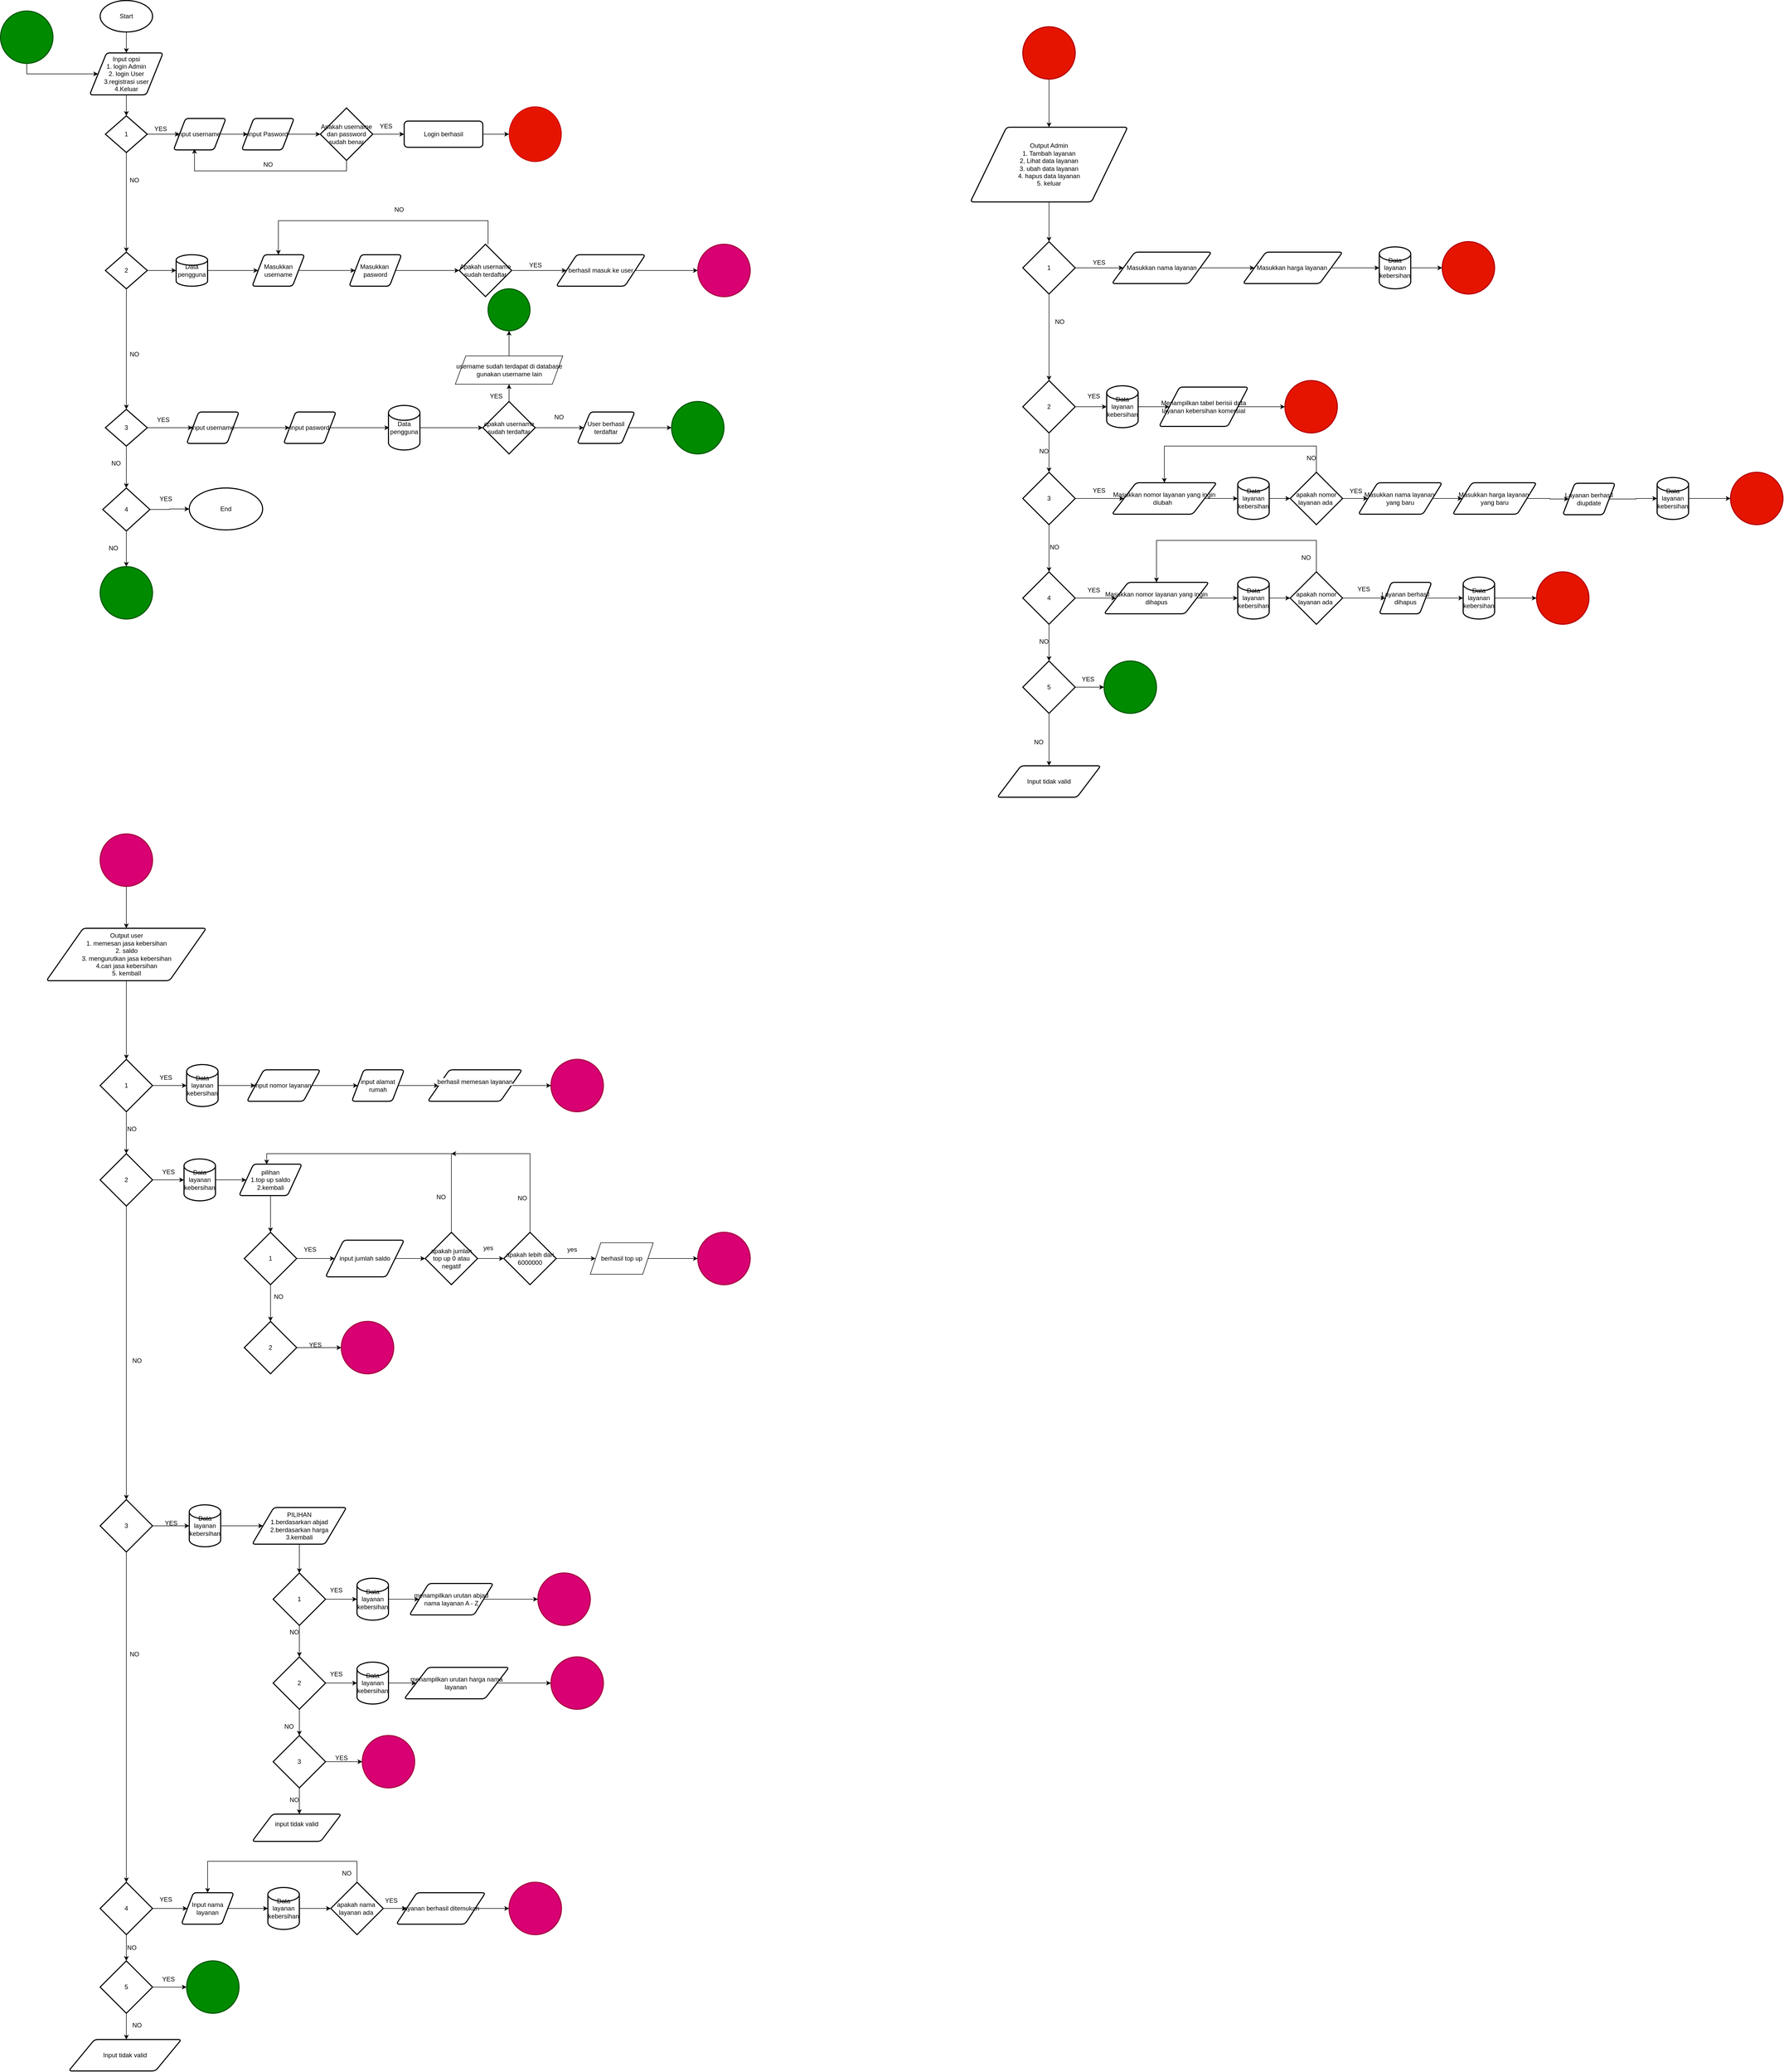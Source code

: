 <mxfile version="24.8.4">
  <diagram name="Page-1" id="SVcCiE6k8_TBW8Y-BfBJ">
    <mxGraphModel dx="3600" dy="1689" grid="0" gridSize="10" guides="1" tooltips="1" connect="1" arrows="1" fold="1" page="0" pageScale="1" pageWidth="850" pageHeight="1100" math="0" shadow="0">
      <root>
        <mxCell id="0" />
        <mxCell id="1" parent="0" />
        <mxCell id="gwXcqu6xZgTyL6-zr_Ga-6" value="" style="edgeStyle=orthogonalEdgeStyle;rounded=0;orthogonalLoop=1;jettySize=auto;html=1;" parent="1" source="gwXcqu6xZgTyL6-zr_Ga-1" target="gwXcqu6xZgTyL6-zr_Ga-2" edge="1">
          <mxGeometry relative="1" as="geometry" />
        </mxCell>
        <mxCell id="gwXcqu6xZgTyL6-zr_Ga-1" value="Start" style="strokeWidth=2;html=1;shape=mxgraph.flowchart.start_1;whiteSpace=wrap;" parent="1" vertex="1">
          <mxGeometry x="340" y="30" width="100" height="60" as="geometry" />
        </mxCell>
        <mxCell id="gwXcqu6xZgTyL6-zr_Ga-9" value="" style="edgeStyle=orthogonalEdgeStyle;rounded=0;orthogonalLoop=1;jettySize=auto;html=1;" parent="1" source="gwXcqu6xZgTyL6-zr_Ga-2" target="gwXcqu6xZgTyL6-zr_Ga-3" edge="1">
          <mxGeometry relative="1" as="geometry" />
        </mxCell>
        <mxCell id="gwXcqu6xZgTyL6-zr_Ga-2" value="Input opsi&lt;div&gt;1. login Admin&lt;/div&gt;&lt;div&gt;2. login User&lt;/div&gt;&lt;div&gt;3.registrasi user&lt;/div&gt;&lt;div&gt;4.Keluar&lt;/div&gt;" style="shape=parallelogram;html=1;strokeWidth=2;perimeter=parallelogramPerimeter;whiteSpace=wrap;rounded=1;arcSize=12;size=0.23;" parent="1" vertex="1">
          <mxGeometry x="320" y="130" width="140" height="80" as="geometry" />
        </mxCell>
        <mxCell id="gwXcqu6xZgTyL6-zr_Ga-10" value="" style="edgeStyle=orthogonalEdgeStyle;rounded=0;orthogonalLoop=1;jettySize=auto;html=1;" parent="1" source="gwXcqu6xZgTyL6-zr_Ga-3" target="gwXcqu6xZgTyL6-zr_Ga-8" edge="1">
          <mxGeometry relative="1" as="geometry" />
        </mxCell>
        <mxCell id="gwXcqu6xZgTyL6-zr_Ga-15" value="" style="edgeStyle=orthogonalEdgeStyle;rounded=0;orthogonalLoop=1;jettySize=auto;html=1;" parent="1" source="gwXcqu6xZgTyL6-zr_Ga-3" target="gwXcqu6xZgTyL6-zr_Ga-12" edge="1">
          <mxGeometry relative="1" as="geometry" />
        </mxCell>
        <mxCell id="gwXcqu6xZgTyL6-zr_Ga-3" value="1" style="strokeWidth=2;html=1;shape=mxgraph.flowchart.decision;whiteSpace=wrap;" parent="1" vertex="1">
          <mxGeometry x="350" y="250" width="80" height="70" as="geometry" />
        </mxCell>
        <mxCell id="te6yXrRI5wsVb1qbd14d-5" value="" style="edgeStyle=orthogonalEdgeStyle;rounded=0;orthogonalLoop=1;jettySize=auto;html=1;" parent="1" source="gwXcqu6xZgTyL6-zr_Ga-7" target="Qc_5aHlvKJGwNoJvVgC--18" edge="1">
          <mxGeometry relative="1" as="geometry" />
        </mxCell>
        <mxCell id="te6yXrRI5wsVb1qbd14d-10" value="" style="edgeStyle=orthogonalEdgeStyle;rounded=0;orthogonalLoop=1;jettySize=auto;html=1;" parent="1" source="gwXcqu6xZgTyL6-zr_Ga-7" target="te6yXrRI5wsVb1qbd14d-9" edge="1">
          <mxGeometry relative="1" as="geometry" />
        </mxCell>
        <mxCell id="gwXcqu6xZgTyL6-zr_Ga-7" value="3" style="strokeWidth=2;html=1;shape=mxgraph.flowchart.decision;whiteSpace=wrap;" parent="1" vertex="1">
          <mxGeometry x="350" y="810" width="80" height="70" as="geometry" />
        </mxCell>
        <mxCell id="gwXcqu6xZgTyL6-zr_Ga-11" value="" style="edgeStyle=orthogonalEdgeStyle;rounded=0;orthogonalLoop=1;jettySize=auto;html=1;" parent="1" source="gwXcqu6xZgTyL6-zr_Ga-8" target="gwXcqu6xZgTyL6-zr_Ga-7" edge="1">
          <mxGeometry relative="1" as="geometry" />
        </mxCell>
        <mxCell id="te6yXrRI5wsVb1qbd14d-4" value="" style="edgeStyle=orthogonalEdgeStyle;rounded=0;orthogonalLoop=1;jettySize=auto;html=1;" parent="1" source="gwXcqu6xZgTyL6-zr_Ga-8" target="Qc_5aHlvKJGwNoJvVgC--56" edge="1">
          <mxGeometry relative="1" as="geometry" />
        </mxCell>
        <mxCell id="gwXcqu6xZgTyL6-zr_Ga-8" value="2" style="strokeWidth=2;html=1;shape=mxgraph.flowchart.decision;whiteSpace=wrap;" parent="1" vertex="1">
          <mxGeometry x="350" y="510" width="80" height="70" as="geometry" />
        </mxCell>
        <mxCell id="Qc_5aHlvKJGwNoJvVgC--31" value="" style="edgeStyle=orthogonalEdgeStyle;rounded=0;orthogonalLoop=1;jettySize=auto;html=1;" parent="1" source="gwXcqu6xZgTyL6-zr_Ga-12" target="Qc_5aHlvKJGwNoJvVgC--30" edge="1">
          <mxGeometry relative="1" as="geometry" />
        </mxCell>
        <mxCell id="gwXcqu6xZgTyL6-zr_Ga-12" value="input username&amp;nbsp;" style="shape=parallelogram;html=1;strokeWidth=2;perimeter=parallelogramPerimeter;whiteSpace=wrap;rounded=1;arcSize=12;size=0.23;" parent="1" vertex="1">
          <mxGeometry x="480" y="255" width="100" height="60" as="geometry" />
        </mxCell>
        <mxCell id="gwXcqu6xZgTyL6-zr_Ga-18" value="" style="edgeStyle=orthogonalEdgeStyle;rounded=0;orthogonalLoop=1;jettySize=auto;html=1;" parent="1" source="gwXcqu6xZgTyL6-zr_Ga-13" target="gwXcqu6xZgTyL6-zr_Ga-17" edge="1">
          <mxGeometry relative="1" as="geometry" />
        </mxCell>
        <mxCell id="gwXcqu6xZgTyL6-zr_Ga-13" value="Apakah username dan password sudah benar" style="strokeWidth=2;html=1;shape=mxgraph.flowchart.decision;whiteSpace=wrap;" parent="1" vertex="1">
          <mxGeometry x="760" y="235" width="100" height="100" as="geometry" />
        </mxCell>
        <mxCell id="Qc_5aHlvKJGwNoJvVgC--25" value="" style="edgeStyle=orthogonalEdgeStyle;rounded=0;orthogonalLoop=1;jettySize=auto;html=1;" parent="1" source="gwXcqu6xZgTyL6-zr_Ga-17" target="Qc_5aHlvKJGwNoJvVgC--24" edge="1">
          <mxGeometry relative="1" as="geometry" />
        </mxCell>
        <mxCell id="gwXcqu6xZgTyL6-zr_Ga-17" value="Login berhasil" style="rounded=1;whiteSpace=wrap;html=1;absoluteArcSize=1;arcSize=14;strokeWidth=2;" parent="1" vertex="1">
          <mxGeometry x="920" y="260" width="150" height="50" as="geometry" />
        </mxCell>
        <mxCell id="gwXcqu6xZgTyL6-zr_Ga-19" value="YES" style="text;html=1;align=center;verticalAlign=middle;resizable=0;points=[];autosize=1;strokeColor=none;fillColor=none;" parent="1" vertex="1">
          <mxGeometry x="860" y="255" width="50" height="30" as="geometry" />
        </mxCell>
        <mxCell id="gwXcqu6xZgTyL6-zr_Ga-21" value="YES" style="text;html=1;align=center;verticalAlign=middle;resizable=0;points=[];autosize=1;strokeColor=none;fillColor=none;" parent="1" vertex="1">
          <mxGeometry x="430" y="260" width="50" height="30" as="geometry" />
        </mxCell>
        <mxCell id="gwXcqu6xZgTyL6-zr_Ga-27" value="NO" style="text;html=1;align=center;verticalAlign=middle;resizable=0;points=[];autosize=1;strokeColor=none;fillColor=none;" parent="1" vertex="1">
          <mxGeometry x="385" y="358" width="40" height="30" as="geometry" />
        </mxCell>
        <mxCell id="Qc_5aHlvKJGwNoJvVgC--6" value="NO" style="text;html=1;align=center;verticalAlign=middle;resizable=0;points=[];autosize=1;strokeColor=none;fillColor=none;" parent="1" vertex="1">
          <mxGeometry x="385" y="690" width="40" height="30" as="geometry" />
        </mxCell>
        <mxCell id="Qc_5aHlvKJGwNoJvVgC--36" value="" style="edgeStyle=orthogonalEdgeStyle;rounded=0;orthogonalLoop=1;jettySize=auto;html=1;" parent="1" source="Qc_5aHlvKJGwNoJvVgC--18" target="Qc_5aHlvKJGwNoJvVgC--35" edge="1">
          <mxGeometry relative="1" as="geometry" />
        </mxCell>
        <mxCell id="Qc_5aHlvKJGwNoJvVgC--18" value="input username" style="shape=parallelogram;html=1;strokeWidth=2;perimeter=parallelogramPerimeter;whiteSpace=wrap;rounded=1;arcSize=12;size=0.23;" parent="1" vertex="1">
          <mxGeometry x="505" y="815" width="100" height="60" as="geometry" />
        </mxCell>
        <mxCell id="Qc_5aHlvKJGwNoJvVgC--22" style="edgeStyle=orthogonalEdgeStyle;rounded=0;orthogonalLoop=1;jettySize=auto;html=1;entryX=0;entryY=0.5;entryDx=0;entryDy=0;" parent="1" source="Qc_5aHlvKJGwNoJvVgC--20" target="gwXcqu6xZgTyL6-zr_Ga-2" edge="1">
          <mxGeometry relative="1" as="geometry">
            <mxPoint x="220" y="250" as="targetPoint" />
            <Array as="points">
              <mxPoint x="200" y="170" />
            </Array>
          </mxGeometry>
        </mxCell>
        <mxCell id="Qc_5aHlvKJGwNoJvVgC--20" value="" style="strokeWidth=2;html=1;shape=mxgraph.flowchart.start_2;whiteSpace=wrap;fillColor=#008a00;strokeColor=#005700;fontColor=#ffffff;" parent="1" vertex="1">
          <mxGeometry x="150" y="50" width="100" height="100" as="geometry" />
        </mxCell>
        <mxCell id="Qc_5aHlvKJGwNoJvVgC--24" value="" style="verticalLabelPosition=bottom;verticalAlign=top;html=1;shape=mxgraph.flowchart.on-page_reference;fillColor=#e51400;fontColor=#ffffff;strokeColor=#B20000;" parent="1" vertex="1">
          <mxGeometry x="1120" y="232.5" width="100" height="105" as="geometry" />
        </mxCell>
        <mxCell id="Qc_5aHlvKJGwNoJvVgC--27" style="edgeStyle=orthogonalEdgeStyle;rounded=0;orthogonalLoop=1;jettySize=auto;html=1;entryX=0.4;entryY=0.967;entryDx=0;entryDy=0;entryPerimeter=0;exitX=0.5;exitY=1;exitDx=0;exitDy=0;exitPerimeter=0;" parent="1" source="gwXcqu6xZgTyL6-zr_Ga-13" target="gwXcqu6xZgTyL6-zr_Ga-12" edge="1">
          <mxGeometry relative="1" as="geometry">
            <mxPoint x="680" y="360" as="sourcePoint" />
            <mxPoint x="540" y="378" as="targetPoint" />
            <Array as="points">
              <mxPoint x="810" y="355" />
              <mxPoint x="520" y="355" />
            </Array>
          </mxGeometry>
        </mxCell>
        <mxCell id="Qc_5aHlvKJGwNoJvVgC--29" value="NO" style="text;html=1;align=center;verticalAlign=middle;resizable=0;points=[];autosize=1;strokeColor=none;fillColor=none;" parent="1" vertex="1">
          <mxGeometry x="640" y="328" width="40" height="30" as="geometry" />
        </mxCell>
        <mxCell id="Qc_5aHlvKJGwNoJvVgC--33" value="" style="edgeStyle=orthogonalEdgeStyle;rounded=0;orthogonalLoop=1;jettySize=auto;html=1;" parent="1" source="Qc_5aHlvKJGwNoJvVgC--30" target="gwXcqu6xZgTyL6-zr_Ga-13" edge="1">
          <mxGeometry relative="1" as="geometry" />
        </mxCell>
        <mxCell id="Qc_5aHlvKJGwNoJvVgC--30" value="input Pasword" style="shape=parallelogram;html=1;strokeWidth=2;perimeter=parallelogramPerimeter;whiteSpace=wrap;rounded=1;arcSize=12;size=0.23;" parent="1" vertex="1">
          <mxGeometry x="610" y="255" width="100" height="60" as="geometry" />
        </mxCell>
        <mxCell id="Qc_5aHlvKJGwNoJvVgC--37" value="" style="edgeStyle=orthogonalEdgeStyle;rounded=0;orthogonalLoop=1;jettySize=auto;html=1;" parent="1" source="Qc_5aHlvKJGwNoJvVgC--35" edge="1">
          <mxGeometry relative="1" as="geometry">
            <mxPoint x="891.5" y="845" as="targetPoint" />
          </mxGeometry>
        </mxCell>
        <mxCell id="Qc_5aHlvKJGwNoJvVgC--35" value="input pasword" style="shape=parallelogram;html=1;strokeWidth=2;perimeter=parallelogramPerimeter;whiteSpace=wrap;rounded=1;arcSize=12;size=0.23;" parent="1" vertex="1">
          <mxGeometry x="690" y="815" width="100" height="60" as="geometry" />
        </mxCell>
        <mxCell id="Qc_5aHlvKJGwNoJvVgC--41" value="" style="edgeStyle=orthogonalEdgeStyle;rounded=0;orthogonalLoop=1;jettySize=auto;html=1;" parent="1" source="Qc_5aHlvKJGwNoJvVgC--38" target="Qc_5aHlvKJGwNoJvVgC--40" edge="1">
          <mxGeometry relative="1" as="geometry" />
        </mxCell>
        <mxCell id="Qc_5aHlvKJGwNoJvVgC--38" value="Data pengguna" style="strokeWidth=2;html=1;shape=mxgraph.flowchart.database;whiteSpace=wrap;" parent="1" vertex="1">
          <mxGeometry x="890" y="802.5" width="60" height="85" as="geometry" />
        </mxCell>
        <mxCell id="1g_BtUxTiAYo2DXEYETk-9" value="" style="edgeStyle=orthogonalEdgeStyle;rounded=0;orthogonalLoop=1;jettySize=auto;html=1;" parent="1" source="Qc_5aHlvKJGwNoJvVgC--40" target="Qc_5aHlvKJGwNoJvVgC--42" edge="1">
          <mxGeometry relative="1" as="geometry" />
        </mxCell>
        <mxCell id="1g_BtUxTiAYo2DXEYETk-11" value="" style="edgeStyle=orthogonalEdgeStyle;rounded=0;orthogonalLoop=1;jettySize=auto;html=1;" parent="1" source="Qc_5aHlvKJGwNoJvVgC--40" target="1g_BtUxTiAYo2DXEYETk-10" edge="1">
          <mxGeometry relative="1" as="geometry" />
        </mxCell>
        <mxCell id="Qc_5aHlvKJGwNoJvVgC--40" value="apakah username sudah terdaftar" style="strokeWidth=2;html=1;shape=mxgraph.flowchart.decision;whiteSpace=wrap;" parent="1" vertex="1">
          <mxGeometry x="1070" y="795" width="100" height="100" as="geometry" />
        </mxCell>
        <mxCell id="Qc_5aHlvKJGwNoJvVgC--50" value="" style="edgeStyle=orthogonalEdgeStyle;rounded=0;orthogonalLoop=1;jettySize=auto;html=1;" parent="1" source="Qc_5aHlvKJGwNoJvVgC--42" target="Qc_5aHlvKJGwNoJvVgC--49" edge="1">
          <mxGeometry relative="1" as="geometry" />
        </mxCell>
        <mxCell id="Qc_5aHlvKJGwNoJvVgC--42" value="User berhasil terdaftar" style="shape=parallelogram;html=1;strokeWidth=2;perimeter=parallelogramPerimeter;whiteSpace=wrap;rounded=1;arcSize=12;size=0.23;" parent="1" vertex="1">
          <mxGeometry x="1250" y="815" width="110" height="60" as="geometry" />
        </mxCell>
        <mxCell id="Qc_5aHlvKJGwNoJvVgC--44" value="NO" style="text;html=1;align=center;verticalAlign=middle;resizable=0;points=[];autosize=1;strokeColor=none;fillColor=none;" parent="1" vertex="1">
          <mxGeometry x="1195" y="810" width="40" height="30" as="geometry" />
        </mxCell>
        <mxCell id="Qc_5aHlvKJGwNoJvVgC--47" value="YES" style="text;html=1;align=center;verticalAlign=middle;resizable=0;points=[];autosize=1;strokeColor=none;fillColor=none;" parent="1" vertex="1">
          <mxGeometry x="1070" y="770" width="50" height="30" as="geometry" />
        </mxCell>
        <mxCell id="Qc_5aHlvKJGwNoJvVgC--49" value="" style="strokeWidth=2;html=1;shape=mxgraph.flowchart.start_2;whiteSpace=wrap;fillColor=#008a00;fontColor=#ffffff;strokeColor=#005700;" parent="1" vertex="1">
          <mxGeometry x="1430" y="795" width="100" height="100" as="geometry" />
        </mxCell>
        <mxCell id="Qc_5aHlvKJGwNoJvVgC--60" value="" style="edgeStyle=orthogonalEdgeStyle;rounded=0;orthogonalLoop=1;jettySize=auto;html=1;" parent="1" source="Qc_5aHlvKJGwNoJvVgC--52" target="Qc_5aHlvKJGwNoJvVgC--59" edge="1">
          <mxGeometry relative="1" as="geometry" />
        </mxCell>
        <mxCell id="Qc_5aHlvKJGwNoJvVgC--52" value="Masukkan&amp;nbsp; pasword" style="shape=parallelogram;html=1;strokeWidth=2;perimeter=parallelogramPerimeter;whiteSpace=wrap;rounded=1;arcSize=12;size=0.23;" parent="1" vertex="1">
          <mxGeometry x="815" y="515" width="100" height="60" as="geometry" />
        </mxCell>
        <mxCell id="Qc_5aHlvKJGwNoJvVgC--55" value="" style="edgeStyle=orthogonalEdgeStyle;rounded=0;orthogonalLoop=1;jettySize=auto;html=1;" parent="1" source="Qc_5aHlvKJGwNoJvVgC--53" target="Qc_5aHlvKJGwNoJvVgC--52" edge="1">
          <mxGeometry relative="1" as="geometry" />
        </mxCell>
        <mxCell id="Qc_5aHlvKJGwNoJvVgC--53" value="Masukkan username" style="shape=parallelogram;html=1;strokeWidth=2;perimeter=parallelogramPerimeter;whiteSpace=wrap;rounded=1;arcSize=12;size=0.23;" parent="1" vertex="1">
          <mxGeometry x="630" y="515" width="100" height="60" as="geometry" />
        </mxCell>
        <mxCell id="Qc_5aHlvKJGwNoJvVgC--58" value="" style="edgeStyle=orthogonalEdgeStyle;rounded=0;orthogonalLoop=1;jettySize=auto;html=1;" parent="1" source="Qc_5aHlvKJGwNoJvVgC--56" target="Qc_5aHlvKJGwNoJvVgC--53" edge="1">
          <mxGeometry relative="1" as="geometry" />
        </mxCell>
        <mxCell id="Qc_5aHlvKJGwNoJvVgC--56" value="Data pengguna" style="strokeWidth=2;html=1;shape=mxgraph.flowchart.database;whiteSpace=wrap;" parent="1" vertex="1">
          <mxGeometry x="485" y="515" width="60" height="60" as="geometry" />
        </mxCell>
        <mxCell id="Qc_5aHlvKJGwNoJvVgC--62" value="" style="edgeStyle=orthogonalEdgeStyle;rounded=0;orthogonalLoop=1;jettySize=auto;html=1;" parent="1" source="Qc_5aHlvKJGwNoJvVgC--59" target="Qc_5aHlvKJGwNoJvVgC--61" edge="1">
          <mxGeometry relative="1" as="geometry" />
        </mxCell>
        <mxCell id="Qc_5aHlvKJGwNoJvVgC--74" style="edgeStyle=orthogonalEdgeStyle;rounded=0;orthogonalLoop=1;jettySize=auto;html=1;entryX=0.5;entryY=0;entryDx=0;entryDy=0;" parent="1" source="Qc_5aHlvKJGwNoJvVgC--59" target="Qc_5aHlvKJGwNoJvVgC--53" edge="1">
          <mxGeometry relative="1" as="geometry">
            <Array as="points">
              <mxPoint x="1080" y="450" />
              <mxPoint x="680" y="450" />
            </Array>
          </mxGeometry>
        </mxCell>
        <mxCell id="Qc_5aHlvKJGwNoJvVgC--59" value="Apakah username sudah terdaftar" style="strokeWidth=2;html=1;shape=mxgraph.flowchart.decision;whiteSpace=wrap;" parent="1" vertex="1">
          <mxGeometry x="1025" y="495" width="100" height="100" as="geometry" />
        </mxCell>
        <mxCell id="Qc_5aHlvKJGwNoJvVgC--68" value="" style="edgeStyle=orthogonalEdgeStyle;rounded=0;orthogonalLoop=1;jettySize=auto;html=1;" parent="1" source="Qc_5aHlvKJGwNoJvVgC--61" target="Qc_5aHlvKJGwNoJvVgC--67" edge="1">
          <mxGeometry relative="1" as="geometry" />
        </mxCell>
        <mxCell id="Qc_5aHlvKJGwNoJvVgC--61" value="berhasil masuk ke user" style="shape=parallelogram;html=1;strokeWidth=2;perimeter=parallelogramPerimeter;whiteSpace=wrap;rounded=1;arcSize=12;size=0.23;" parent="1" vertex="1">
          <mxGeometry x="1210" y="515" width="170" height="60" as="geometry" />
        </mxCell>
        <mxCell id="Qc_5aHlvKJGwNoJvVgC--64" value="YES" style="text;html=1;align=center;verticalAlign=middle;resizable=0;points=[];autosize=1;strokeColor=none;fillColor=none;" parent="1" vertex="1">
          <mxGeometry x="1145" y="520" width="50" height="30" as="geometry" />
        </mxCell>
        <mxCell id="Qc_5aHlvKJGwNoJvVgC--67" value="" style="strokeWidth=2;html=1;shape=mxgraph.flowchart.start_2;whiteSpace=wrap;fillColor=#d80073;fontColor=#ffffff;strokeColor=#A50040;" parent="1" vertex="1">
          <mxGeometry x="1480" y="495" width="100" height="100" as="geometry" />
        </mxCell>
        <mxCell id="Qc_5aHlvKJGwNoJvVgC--75" value="NO" style="text;html=1;align=center;verticalAlign=middle;resizable=0;points=[];autosize=1;strokeColor=none;fillColor=none;" parent="1" vertex="1">
          <mxGeometry x="890" y="414.25" width="40" height="30" as="geometry" />
        </mxCell>
        <mxCell id="Qc_5aHlvKJGwNoJvVgC--76" value="" style="strokeWidth=2;html=1;shape=mxgraph.flowchart.start_2;whiteSpace=wrap;fillColor=#008a00;fontColor=#ffffff;strokeColor=#005700;" parent="1" vertex="1">
          <mxGeometry x="340" y="1110" width="100" height="100" as="geometry" />
        </mxCell>
        <mxCell id="Qc_5aHlvKJGwNoJvVgC--79" value="End" style="strokeWidth=2;html=1;shape=mxgraph.flowchart.start_1;whiteSpace=wrap;" parent="1" vertex="1">
          <mxGeometry x="510" y="960" width="140" height="80" as="geometry" />
        </mxCell>
        <mxCell id="Qc_5aHlvKJGwNoJvVgC--84" value="" style="edgeStyle=orthogonalEdgeStyle;rounded=0;orthogonalLoop=1;jettySize=auto;html=1;" parent="1" source="Qc_5aHlvKJGwNoJvVgC--82" target="Qc_5aHlvKJGwNoJvVgC--83" edge="1">
          <mxGeometry relative="1" as="geometry" />
        </mxCell>
        <mxCell id="Qc_5aHlvKJGwNoJvVgC--82" value="" style="strokeWidth=2;html=1;shape=mxgraph.flowchart.start_2;whiteSpace=wrap;fillColor=#e51400;fontColor=#ffffff;strokeColor=#B20000;" parent="1" vertex="1">
          <mxGeometry x="2100" y="80" width="100" height="100" as="geometry" />
        </mxCell>
        <mxCell id="Qc_5aHlvKJGwNoJvVgC--90" value="" style="edgeStyle=orthogonalEdgeStyle;rounded=0;orthogonalLoop=1;jettySize=auto;html=1;" parent="1" source="Qc_5aHlvKJGwNoJvVgC--83" target="Qc_5aHlvKJGwNoJvVgC--89" edge="1">
          <mxGeometry relative="1" as="geometry" />
        </mxCell>
        <mxCell id="Qc_5aHlvKJGwNoJvVgC--83" value="Output Admin&lt;div&gt;1. Tambah layanan&lt;/div&gt;&lt;div&gt;2, Lihat data layanan&lt;/div&gt;&lt;div&gt;3. ubah data layanan&lt;/div&gt;&lt;div&gt;4. hapus data layanan&lt;/div&gt;&lt;div&gt;5. keluar&lt;/div&gt;" style="shape=parallelogram;html=1;strokeWidth=2;perimeter=parallelogramPerimeter;whiteSpace=wrap;rounded=1;arcSize=12;size=0.23;" parent="1" vertex="1">
          <mxGeometry x="2000" y="271.75" width="300" height="142.5" as="geometry" />
        </mxCell>
        <mxCell id="Qc_5aHlvKJGwNoJvVgC--100" value="" style="edgeStyle=orthogonalEdgeStyle;rounded=0;orthogonalLoop=1;jettySize=auto;html=1;" parent="1" source="Qc_5aHlvKJGwNoJvVgC--88" target="Qc_5aHlvKJGwNoJvVgC--99" edge="1">
          <mxGeometry relative="1" as="geometry" />
        </mxCell>
        <mxCell id="1g_BtUxTiAYo2DXEYETk-6" value="" style="edgeStyle=orthogonalEdgeStyle;rounded=0;orthogonalLoop=1;jettySize=auto;html=1;" parent="1" source="Qc_5aHlvKJGwNoJvVgC--88" target="1g_BtUxTiAYo2DXEYETk-5" edge="1">
          <mxGeometry relative="1" as="geometry" />
        </mxCell>
        <mxCell id="Qc_5aHlvKJGwNoJvVgC--88" value="2" style="strokeWidth=2;html=1;shape=mxgraph.flowchart.decision;whiteSpace=wrap;" parent="1" vertex="1">
          <mxGeometry x="2100" y="755" width="100" height="100" as="geometry" />
        </mxCell>
        <mxCell id="Qc_5aHlvKJGwNoJvVgC--91" value="" style="edgeStyle=orthogonalEdgeStyle;rounded=0;orthogonalLoop=1;jettySize=auto;html=1;" parent="1" source="Qc_5aHlvKJGwNoJvVgC--89" target="Qc_5aHlvKJGwNoJvVgC--88" edge="1">
          <mxGeometry relative="1" as="geometry" />
        </mxCell>
        <mxCell id="Gm1FCVlhSmo_a8PUjddR-25" value="" style="edgeStyle=orthogonalEdgeStyle;rounded=0;orthogonalLoop=1;jettySize=auto;html=1;" parent="1" source="Qc_5aHlvKJGwNoJvVgC--89" target="Gm1FCVlhSmo_a8PUjddR-24" edge="1">
          <mxGeometry relative="1" as="geometry" />
        </mxCell>
        <mxCell id="Qc_5aHlvKJGwNoJvVgC--89" value="1" style="strokeWidth=2;html=1;shape=mxgraph.flowchart.decision;whiteSpace=wrap;" parent="1" vertex="1">
          <mxGeometry x="2100" y="490" width="100" height="100" as="geometry" />
        </mxCell>
        <mxCell id="Qc_5aHlvKJGwNoJvVgC--97" value="" style="strokeWidth=2;html=1;shape=mxgraph.flowchart.start_2;whiteSpace=wrap;fillColor=#e51400;fontColor=#ffffff;strokeColor=#B20000;" parent="1" vertex="1">
          <mxGeometry x="2600" y="755" width="100" height="100" as="geometry" />
        </mxCell>
        <mxCell id="Qc_5aHlvKJGwNoJvVgC--105" value="" style="edgeStyle=orthogonalEdgeStyle;rounded=0;orthogonalLoop=1;jettySize=auto;html=1;" parent="1" source="Qc_5aHlvKJGwNoJvVgC--99" target="Qc_5aHlvKJGwNoJvVgC--104" edge="1">
          <mxGeometry relative="1" as="geometry" />
        </mxCell>
        <mxCell id="Yue1a293KO6rsO9ORDfL-102" value="" style="edgeStyle=orthogonalEdgeStyle;rounded=0;orthogonalLoop=1;jettySize=auto;html=1;" parent="1" source="Qc_5aHlvKJGwNoJvVgC--99" target="Yue1a293KO6rsO9ORDfL-18" edge="1">
          <mxGeometry relative="1" as="geometry" />
        </mxCell>
        <mxCell id="Qc_5aHlvKJGwNoJvVgC--99" value="3" style="strokeWidth=2;html=1;shape=mxgraph.flowchart.decision;whiteSpace=wrap;" parent="1" vertex="1">
          <mxGeometry x="2100" y="930" width="100" height="100" as="geometry" />
        </mxCell>
        <mxCell id="Qc_5aHlvKJGwNoJvVgC--108" value="" style="edgeStyle=orthogonalEdgeStyle;rounded=0;orthogonalLoop=1;jettySize=auto;html=1;" parent="1" source="Qc_5aHlvKJGwNoJvVgC--104" target="Qc_5aHlvKJGwNoJvVgC--107" edge="1">
          <mxGeometry relative="1" as="geometry" />
        </mxCell>
        <mxCell id="Yue1a293KO6rsO9ORDfL-103" value="" style="edgeStyle=orthogonalEdgeStyle;rounded=0;orthogonalLoop=1;jettySize=auto;html=1;" parent="1" source="Qc_5aHlvKJGwNoJvVgC--104" target="Yue1a293KO6rsO9ORDfL-25" edge="1">
          <mxGeometry relative="1" as="geometry" />
        </mxCell>
        <mxCell id="Qc_5aHlvKJGwNoJvVgC--104" value="4" style="strokeWidth=2;html=1;shape=mxgraph.flowchart.decision;whiteSpace=wrap;" parent="1" vertex="1">
          <mxGeometry x="2100" y="1120" width="100" height="100" as="geometry" />
        </mxCell>
        <mxCell id="uUJEj3wBhbF0LUJM5d3u-68" value="" style="edgeStyle=orthogonalEdgeStyle;rounded=0;orthogonalLoop=1;jettySize=auto;html=1;" parent="1" source="Qc_5aHlvKJGwNoJvVgC--107" target="Yue1a293KO6rsO9ORDfL-9" edge="1">
          <mxGeometry relative="1" as="geometry" />
        </mxCell>
        <mxCell id="uUJEj3wBhbF0LUJM5d3u-69" value="" style="edgeStyle=orthogonalEdgeStyle;rounded=0;orthogonalLoop=1;jettySize=auto;html=1;" parent="1" source="Qc_5aHlvKJGwNoJvVgC--107" target="uUJEj3wBhbF0LUJM5d3u-22" edge="1">
          <mxGeometry relative="1" as="geometry" />
        </mxCell>
        <mxCell id="Qc_5aHlvKJGwNoJvVgC--107" value="5" style="strokeWidth=2;html=1;shape=mxgraph.flowchart.decision;whiteSpace=wrap;" parent="1" vertex="1">
          <mxGeometry x="2100" y="1290" width="100" height="100" as="geometry" />
        </mxCell>
        <mxCell id="Yue1a293KO6rsO9ORDfL-32" value="" style="edgeStyle=orthogonalEdgeStyle;rounded=0;orthogonalLoop=1;jettySize=auto;html=1;" parent="1" source="Qc_5aHlvKJGwNoJvVgC--109" target="Qc_5aHlvKJGwNoJvVgC--110" edge="1">
          <mxGeometry relative="1" as="geometry" />
        </mxCell>
        <mxCell id="Qc_5aHlvKJGwNoJvVgC--109" value="" style="strokeWidth=2;html=1;shape=mxgraph.flowchart.start_2;whiteSpace=wrap;fillColor=#d80073;fontColor=#ffffff;strokeColor=#A50040;" parent="1" vertex="1">
          <mxGeometry x="340" y="1620" width="100" height="100" as="geometry" />
        </mxCell>
        <mxCell id="Yue1a293KO6rsO9ORDfL-34" value="" style="edgeStyle=orthogonalEdgeStyle;rounded=0;orthogonalLoop=1;jettySize=auto;html=1;" parent="1" source="Qc_5aHlvKJGwNoJvVgC--110" target="Yue1a293KO6rsO9ORDfL-33" edge="1">
          <mxGeometry relative="1" as="geometry" />
        </mxCell>
        <mxCell id="Qc_5aHlvKJGwNoJvVgC--110" value="Output user&lt;div&gt;1. memesan jasa kebersihan&lt;/div&gt;&lt;div&gt;2. saldo&lt;/div&gt;&lt;div&gt;3. mengurutkan jasa kebersihan&lt;/div&gt;&lt;div&gt;4.cari jasa kebersihan&lt;/div&gt;&lt;div&gt;5. kembalI&lt;/div&gt;" style="shape=parallelogram;html=1;strokeWidth=2;perimeter=parallelogramPerimeter;whiteSpace=wrap;rounded=1;arcSize=12;size=0.23;" parent="1" vertex="1">
          <mxGeometry x="237.5" y="1800" width="305" height="100" as="geometry" />
        </mxCell>
        <mxCell id="Yue1a293KO6rsO9ORDfL-1" value="NO" style="text;html=1;align=center;verticalAlign=middle;resizable=0;points=[];autosize=1;strokeColor=none;fillColor=none;" parent="1" vertex="1">
          <mxGeometry x="2150" y="627.5" width="40" height="30" as="geometry" />
        </mxCell>
        <mxCell id="Yue1a293KO6rsO9ORDfL-2" value="YES" style="text;html=1;align=center;verticalAlign=middle;resizable=0;points=[];autosize=1;strokeColor=none;fillColor=none;" parent="1" vertex="1">
          <mxGeometry x="2210" y="770" width="50" height="30" as="geometry" />
        </mxCell>
        <mxCell id="Yue1a293KO6rsO9ORDfL-3" value="NO" style="text;html=1;align=center;verticalAlign=middle;resizable=0;points=[];autosize=1;strokeColor=none;fillColor=none;" parent="1" vertex="1">
          <mxGeometry x="2120" y="875" width="40" height="30" as="geometry" />
        </mxCell>
        <mxCell id="Yue1a293KO6rsO9ORDfL-4" value="YES" style="text;html=1;align=center;verticalAlign=middle;resizable=0;points=[];autosize=1;strokeColor=none;fillColor=none;" parent="1" vertex="1">
          <mxGeometry x="2220" y="950" width="50" height="30" as="geometry" />
        </mxCell>
        <mxCell id="Yue1a293KO6rsO9ORDfL-6" value="NO" style="text;html=1;align=center;verticalAlign=middle;resizable=0;points=[];autosize=1;strokeColor=none;fillColor=none;" parent="1" vertex="1">
          <mxGeometry x="2140" y="1058" width="40" height="30" as="geometry" />
        </mxCell>
        <mxCell id="Yue1a293KO6rsO9ORDfL-7" value="YES" style="text;html=1;align=center;verticalAlign=middle;resizable=0;points=[];autosize=1;strokeColor=none;fillColor=none;" parent="1" vertex="1">
          <mxGeometry x="2210" y="1140" width="50" height="30" as="geometry" />
        </mxCell>
        <mxCell id="Yue1a293KO6rsO9ORDfL-8" value="NO" style="text;html=1;align=center;verticalAlign=middle;resizable=0;points=[];autosize=1;strokeColor=none;fillColor=none;" parent="1" vertex="1">
          <mxGeometry x="2120" y="1238" width="40" height="30" as="geometry" />
        </mxCell>
        <mxCell id="Yue1a293KO6rsO9ORDfL-9" value="" style="strokeWidth=2;html=1;shape=mxgraph.flowchart.start_2;whiteSpace=wrap;fillColor=#008a00;fontColor=#ffffff;strokeColor=#005700;" parent="1" vertex="1">
          <mxGeometry x="2255" y="1290" width="100" height="100" as="geometry" />
        </mxCell>
        <mxCell id="Yue1a293KO6rsO9ORDfL-12" value="YES" style="text;html=1;align=center;verticalAlign=middle;resizable=0;points=[];autosize=1;strokeColor=none;fillColor=none;" parent="1" vertex="1">
          <mxGeometry x="2198.75" y="1310" width="50" height="30" as="geometry" />
        </mxCell>
        <mxCell id="Yue1a293KO6rsO9ORDfL-16" value="NO" style="text;html=1;align=center;verticalAlign=middle;resizable=0;points=[];autosize=1;strokeColor=none;fillColor=none;" parent="1" vertex="1">
          <mxGeometry x="2110" y="1430" width="40" height="30" as="geometry" />
        </mxCell>
        <mxCell id="te6yXrRI5wsVb1qbd14d-77" value="" style="edgeStyle=orthogonalEdgeStyle;rounded=0;orthogonalLoop=1;jettySize=auto;html=1;" parent="1" source="Yue1a293KO6rsO9ORDfL-17" target="te6yXrRI5wsVb1qbd14d-74" edge="1">
          <mxGeometry relative="1" as="geometry" />
        </mxCell>
        <mxCell id="Yue1a293KO6rsO9ORDfL-17" value="Masukkan nama layanan&amp;nbsp; yang baru" style="shape=parallelogram;html=1;strokeWidth=2;perimeter=parallelogramPerimeter;whiteSpace=wrap;rounded=1;arcSize=12;size=0.23;" parent="1" vertex="1">
          <mxGeometry x="2740" y="950" width="160" height="60" as="geometry" />
        </mxCell>
        <mxCell id="uUJEj3wBhbF0LUJM5d3u-43" value="" style="edgeStyle=orthogonalEdgeStyle;rounded=0;orthogonalLoop=1;jettySize=auto;html=1;" parent="1" source="Yue1a293KO6rsO9ORDfL-18" target="uUJEj3wBhbF0LUJM5d3u-42" edge="1">
          <mxGeometry relative="1" as="geometry" />
        </mxCell>
        <mxCell id="Yue1a293KO6rsO9ORDfL-18" value="Masukkan nomor layanan yang ingin diubah&amp;nbsp;&amp;nbsp;" style="shape=parallelogram;html=1;strokeWidth=2;perimeter=parallelogramPerimeter;whiteSpace=wrap;rounded=1;arcSize=12;size=0.23;" parent="1" vertex="1">
          <mxGeometry x="2270" y="950" width="200" height="60" as="geometry" />
        </mxCell>
        <mxCell id="Yue1a293KO6rsO9ORDfL-23" value="" style="strokeWidth=2;html=1;shape=mxgraph.flowchart.start_2;whiteSpace=wrap;fillColor=#e51400;fontColor=#ffffff;strokeColor=#B20000;" parent="1" vertex="1">
          <mxGeometry x="3450" y="930" width="100" height="100" as="geometry" />
        </mxCell>
        <mxCell id="uUJEj3wBhbF0LUJM5d3u-51" value="" style="edgeStyle=orthogonalEdgeStyle;rounded=0;orthogonalLoop=1;jettySize=auto;html=1;" parent="1" source="Yue1a293KO6rsO9ORDfL-25" target="uUJEj3wBhbF0LUJM5d3u-38" edge="1">
          <mxGeometry relative="1" as="geometry" />
        </mxCell>
        <mxCell id="Yue1a293KO6rsO9ORDfL-25" value="Masukkan nomor layanan yang ingin dihapus" style="shape=parallelogram;html=1;strokeWidth=2;perimeter=parallelogramPerimeter;whiteSpace=wrap;rounded=1;arcSize=12;size=0.23;" parent="1" vertex="1">
          <mxGeometry x="2255" y="1140" width="200" height="60" as="geometry" />
        </mxCell>
        <mxCell id="Yue1a293KO6rsO9ORDfL-30" value="" style="strokeWidth=2;html=1;shape=mxgraph.flowchart.start_2;whiteSpace=wrap;fillColor=#e51400;fontColor=#ffffff;strokeColor=#B20000;" parent="1" vertex="1">
          <mxGeometry x="3080" y="1120" width="100" height="100" as="geometry" />
        </mxCell>
        <mxCell id="Yue1a293KO6rsO9ORDfL-38" value="" style="edgeStyle=orthogonalEdgeStyle;rounded=0;orthogonalLoop=1;jettySize=auto;html=1;" parent="1" source="Yue1a293KO6rsO9ORDfL-33" target="Yue1a293KO6rsO9ORDfL-37" edge="1">
          <mxGeometry relative="1" as="geometry" />
        </mxCell>
        <mxCell id="Yue1a293KO6rsO9ORDfL-58" value="" style="edgeStyle=orthogonalEdgeStyle;rounded=0;orthogonalLoop=1;jettySize=auto;html=1;" parent="1" source="Yue1a293KO6rsO9ORDfL-33" target="Yue1a293KO6rsO9ORDfL-56" edge="1">
          <mxGeometry relative="1" as="geometry" />
        </mxCell>
        <mxCell id="Yue1a293KO6rsO9ORDfL-33" value="1" style="strokeWidth=2;html=1;shape=mxgraph.flowchart.decision;whiteSpace=wrap;" parent="1" vertex="1">
          <mxGeometry x="340" y="2050" width="100" height="100" as="geometry" />
        </mxCell>
        <mxCell id="te6yXrRI5wsVb1qbd14d-58" value="" style="edgeStyle=orthogonalEdgeStyle;rounded=0;orthogonalLoop=1;jettySize=auto;html=1;" parent="1" source="Yue1a293KO6rsO9ORDfL-35" target="te6yXrRI5wsVb1qbd14d-57" edge="1">
          <mxGeometry relative="1" as="geometry" />
        </mxCell>
        <mxCell id="Yue1a293KO6rsO9ORDfL-35" value="PILIHAN&lt;div&gt;1.berdasarkan abjad&lt;/div&gt;&lt;div&gt;2.berdasarkan harga&lt;/div&gt;&lt;div&gt;3.kembali&lt;/div&gt;" style="shape=parallelogram;html=1;strokeWidth=2;perimeter=parallelogramPerimeter;whiteSpace=wrap;rounded=1;arcSize=12;size=0.23;" parent="1" vertex="1">
          <mxGeometry x="630" y="2905" width="180" height="70" as="geometry" />
        </mxCell>
        <mxCell id="Yue1a293KO6rsO9ORDfL-42" value="" style="edgeStyle=orthogonalEdgeStyle;rounded=0;orthogonalLoop=1;jettySize=auto;html=1;" parent="1" source="Yue1a293KO6rsO9ORDfL-37" target="Yue1a293KO6rsO9ORDfL-41" edge="1">
          <mxGeometry relative="1" as="geometry" />
        </mxCell>
        <mxCell id="Gm1FCVlhSmo_a8PUjddR-19" value="" style="edgeStyle=orthogonalEdgeStyle;rounded=0;orthogonalLoop=1;jettySize=auto;html=1;" parent="1" source="Yue1a293KO6rsO9ORDfL-37" target="Gm1FCVlhSmo_a8PUjddR-18" edge="1">
          <mxGeometry relative="1" as="geometry" />
        </mxCell>
        <mxCell id="Yue1a293KO6rsO9ORDfL-37" value="2" style="strokeWidth=2;html=1;shape=mxgraph.flowchart.decision;whiteSpace=wrap;" parent="1" vertex="1">
          <mxGeometry x="340" y="2230" width="100" height="100" as="geometry" />
        </mxCell>
        <mxCell id="Yue1a293KO6rsO9ORDfL-39" value="YES" style="text;html=1;align=center;verticalAlign=middle;resizable=0;points=[];autosize=1;strokeColor=none;fillColor=none;" parent="1" vertex="1">
          <mxGeometry x="440" y="2070" width="50" height="30" as="geometry" />
        </mxCell>
        <mxCell id="Yue1a293KO6rsO9ORDfL-40" value="NO" style="text;html=1;align=center;verticalAlign=middle;resizable=0;points=[];autosize=1;strokeColor=none;fillColor=none;" parent="1" vertex="1">
          <mxGeometry x="380" y="2168" width="40" height="30" as="geometry" />
        </mxCell>
        <mxCell id="Yue1a293KO6rsO9ORDfL-70" value="" style="edgeStyle=orthogonalEdgeStyle;rounded=0;orthogonalLoop=1;jettySize=auto;html=1;" parent="1" source="Yue1a293KO6rsO9ORDfL-41" target="Yue1a293KO6rsO9ORDfL-46" edge="1">
          <mxGeometry relative="1" as="geometry" />
        </mxCell>
        <mxCell id="Yue1a293KO6rsO9ORDfL-75" value="" style="edgeStyle=orthogonalEdgeStyle;rounded=0;orthogonalLoop=1;jettySize=auto;html=1;" parent="1" source="Yue1a293KO6rsO9ORDfL-41" target="Yue1a293KO6rsO9ORDfL-74" edge="1">
          <mxGeometry relative="1" as="geometry" />
        </mxCell>
        <mxCell id="Yue1a293KO6rsO9ORDfL-41" value="3" style="strokeWidth=2;html=1;shape=mxgraph.flowchart.decision;whiteSpace=wrap;" parent="1" vertex="1">
          <mxGeometry x="340" y="2890" width="100" height="100" as="geometry" />
        </mxCell>
        <mxCell id="Yue1a293KO6rsO9ORDfL-43" value="NO" style="text;html=1;align=center;verticalAlign=middle;resizable=0;points=[];autosize=1;strokeColor=none;fillColor=none;" parent="1" vertex="1">
          <mxGeometry x="390" y="2610" width="40" height="30" as="geometry" />
        </mxCell>
        <mxCell id="Yue1a293KO6rsO9ORDfL-44" value="" style="strokeWidth=2;html=1;shape=mxgraph.flowchart.start_2;whiteSpace=wrap;fillColor=#d80073;fontColor=#ffffff;strokeColor=#A50040;" parent="1" vertex="1">
          <mxGeometry x="1200" y="2050" width="100" height="100" as="geometry" />
        </mxCell>
        <mxCell id="Yue1a293KO6rsO9ORDfL-71" value="" style="edgeStyle=orthogonalEdgeStyle;rounded=0;orthogonalLoop=1;jettySize=auto;html=1;" parent="1" source="Yue1a293KO6rsO9ORDfL-46" target="Yue1a293KO6rsO9ORDfL-35" edge="1">
          <mxGeometry relative="1" as="geometry" />
        </mxCell>
        <mxCell id="Yue1a293KO6rsO9ORDfL-46" value="Data layanan kebersihan" style="strokeWidth=2;html=1;shape=mxgraph.flowchart.database;whiteSpace=wrap;" parent="1" vertex="1">
          <mxGeometry x="510" y="2900" width="60" height="80" as="geometry" />
        </mxCell>
        <mxCell id="Yue1a293KO6rsO9ORDfL-53" value="" style="strokeWidth=2;html=1;shape=mxgraph.flowchart.start_2;whiteSpace=wrap;fillColor=#d80073;fontColor=#ffffff;strokeColor=#A50040;" parent="1" vertex="1">
          <mxGeometry x="1175" y="3030" width="100" height="100" as="geometry" />
        </mxCell>
        <mxCell id="te6yXrRI5wsVb1qbd14d-19" value="" style="edgeStyle=orthogonalEdgeStyle;rounded=0;orthogonalLoop=1;jettySize=auto;html=1;" parent="1" source="Yue1a293KO6rsO9ORDfL-56" target="te6yXrRI5wsVb1qbd14d-18" edge="1">
          <mxGeometry relative="1" as="geometry" />
        </mxCell>
        <mxCell id="Yue1a293KO6rsO9ORDfL-56" value="Data layanan kebersihan" style="strokeWidth=2;html=1;shape=mxgraph.flowchart.database;whiteSpace=wrap;" parent="1" vertex="1">
          <mxGeometry x="505" y="2060" width="60" height="80" as="geometry" />
        </mxCell>
        <mxCell id="Yue1a293KO6rsO9ORDfL-73" value="YES" style="text;html=1;align=center;verticalAlign=middle;resizable=0;points=[];autosize=1;strokeColor=none;fillColor=none;" parent="1" vertex="1">
          <mxGeometry x="450" y="2920" width="50" height="30" as="geometry" />
        </mxCell>
        <mxCell id="te6yXrRI5wsVb1qbd14d-69" value="" style="edgeStyle=orthogonalEdgeStyle;rounded=0;orthogonalLoop=1;jettySize=auto;html=1;" parent="1" source="Yue1a293KO6rsO9ORDfL-74" target="te6yXrRI5wsVb1qbd14d-68" edge="1">
          <mxGeometry relative="1" as="geometry" />
        </mxCell>
        <mxCell id="uUJEj3wBhbF0LUJM5d3u-82" value="" style="edgeStyle=orthogonalEdgeStyle;rounded=0;orthogonalLoop=1;jettySize=auto;html=1;" parent="1" source="Yue1a293KO6rsO9ORDfL-74" target="te6yXrRI5wsVb1qbd14d-62" edge="1">
          <mxGeometry relative="1" as="geometry" />
        </mxCell>
        <mxCell id="Yue1a293KO6rsO9ORDfL-74" value="4" style="strokeWidth=2;html=1;shape=mxgraph.flowchart.decision;whiteSpace=wrap;" parent="1" vertex="1">
          <mxGeometry x="340" y="3620" width="100" height="100" as="geometry" />
        </mxCell>
        <mxCell id="Yue1a293KO6rsO9ORDfL-76" value="NO" style="text;html=1;align=center;verticalAlign=middle;resizable=0;points=[];autosize=1;strokeColor=none;fillColor=none;" parent="1" vertex="1">
          <mxGeometry x="385" y="3170" width="40" height="30" as="geometry" />
        </mxCell>
        <mxCell id="te6yXrRI5wsVb1qbd14d-27" value="" style="edgeStyle=orthogonalEdgeStyle;rounded=0;orthogonalLoop=1;jettySize=auto;html=1;" parent="1" source="Gm1FCVlhSmo_a8PUjddR-18" target="te6yXrRI5wsVb1qbd14d-26" edge="1">
          <mxGeometry relative="1" as="geometry" />
        </mxCell>
        <mxCell id="Gm1FCVlhSmo_a8PUjddR-18" value="Data layanan kebersihan" style="strokeWidth=2;html=1;shape=mxgraph.flowchart.database;whiteSpace=wrap;" parent="1" vertex="1">
          <mxGeometry x="500" y="2240" width="60" height="80" as="geometry" />
        </mxCell>
        <mxCell id="Gm1FCVlhSmo_a8PUjddR-20" value="YES" style="text;html=1;align=center;verticalAlign=middle;resizable=0;points=[];autosize=1;strokeColor=none;fillColor=none;" parent="1" vertex="1">
          <mxGeometry x="445" y="2250" width="50" height="30" as="geometry" />
        </mxCell>
        <mxCell id="uUJEj3wBhbF0LUJM5d3u-26" value="" style="edgeStyle=orthogonalEdgeStyle;rounded=0;orthogonalLoop=1;jettySize=auto;html=1;" parent="1" source="Gm1FCVlhSmo_a8PUjddR-23" target="uUJEj3wBhbF0LUJM5d3u-24" edge="1">
          <mxGeometry relative="1" as="geometry" />
        </mxCell>
        <mxCell id="Gm1FCVlhSmo_a8PUjddR-23" value="Masukkan harga layanan&amp;nbsp;" style="shape=parallelogram;html=1;strokeWidth=2;perimeter=parallelogramPerimeter;whiteSpace=wrap;rounded=1;arcSize=12;size=0.23;" parent="1" vertex="1">
          <mxGeometry x="2520" y="510" width="190" height="60" as="geometry" />
        </mxCell>
        <mxCell id="Gm1FCVlhSmo_a8PUjddR-26" value="" style="edgeStyle=orthogonalEdgeStyle;rounded=0;orthogonalLoop=1;jettySize=auto;html=1;" parent="1" source="Gm1FCVlhSmo_a8PUjddR-24" target="Gm1FCVlhSmo_a8PUjddR-23" edge="1">
          <mxGeometry relative="1" as="geometry" />
        </mxCell>
        <mxCell id="Gm1FCVlhSmo_a8PUjddR-24" value="Masukkan nama layanan" style="shape=parallelogram;html=1;strokeWidth=2;perimeter=parallelogramPerimeter;whiteSpace=wrap;rounded=1;arcSize=12;size=0.23;" parent="1" vertex="1">
          <mxGeometry x="2270" y="510" width="190" height="60" as="geometry" />
        </mxCell>
        <mxCell id="Gm1FCVlhSmo_a8PUjddR-29" value="" style="strokeWidth=2;html=1;shape=mxgraph.flowchart.start_2;whiteSpace=wrap;fillColor=#e51400;fontColor=#ffffff;strokeColor=#B20000;" parent="1" vertex="1">
          <mxGeometry x="2900" y="490" width="100" height="100" as="geometry" />
        </mxCell>
        <mxCell id="Gm1FCVlhSmo_a8PUjddR-31" value="YES" style="text;html=1;align=center;verticalAlign=middle;resizable=0;points=[];autosize=1;strokeColor=none;fillColor=none;" parent="1" vertex="1">
          <mxGeometry x="2220" y="515" width="50" height="30" as="geometry" />
        </mxCell>
        <mxCell id="te6yXrRI5wsVb1qbd14d-7" value="" style="ellipse;whiteSpace=wrap;html=1;strokeWidth=2;fillColor=#008a00;fontColor=#ffffff;strokeColor=#005700;" parent="1" vertex="1">
          <mxGeometry x="1080" y="580" width="80" height="80" as="geometry" />
        </mxCell>
        <mxCell id="uUJEj3wBhbF0LUJM5d3u-95" value="" style="edgeStyle=orthogonalEdgeStyle;rounded=0;orthogonalLoop=1;jettySize=auto;html=1;" parent="1" source="te6yXrRI5wsVb1qbd14d-9" target="Qc_5aHlvKJGwNoJvVgC--76" edge="1">
          <mxGeometry relative="1" as="geometry" />
        </mxCell>
        <mxCell id="uUJEj3wBhbF0LUJM5d3u-96" value="" style="edgeStyle=orthogonalEdgeStyle;rounded=0;orthogonalLoop=1;jettySize=auto;html=1;" parent="1" source="te6yXrRI5wsVb1qbd14d-9" target="Qc_5aHlvKJGwNoJvVgC--79" edge="1">
          <mxGeometry relative="1" as="geometry" />
        </mxCell>
        <mxCell id="te6yXrRI5wsVb1qbd14d-9" value="4" style="strokeWidth=2;html=1;shape=mxgraph.flowchart.decision;whiteSpace=wrap;" parent="1" vertex="1">
          <mxGeometry x="345" y="960" width="90" height="82" as="geometry" />
        </mxCell>
        <mxCell id="te6yXrRI5wsVb1qbd14d-13" value="YES" style="text;html=1;align=center;verticalAlign=middle;resizable=0;points=[];autosize=1;strokeColor=none;fillColor=none;" parent="1" vertex="1">
          <mxGeometry x="440" y="966" width="50" height="30" as="geometry" />
        </mxCell>
        <mxCell id="te6yXrRI5wsVb1qbd14d-14" value="NO" style="text;html=1;align=center;verticalAlign=middle;resizable=0;points=[];autosize=1;strokeColor=none;fillColor=none;" parent="1" vertex="1">
          <mxGeometry x="345" y="1060" width="40" height="30" as="geometry" />
        </mxCell>
        <mxCell id="te6yXrRI5wsVb1qbd14d-15" value="NO" style="text;html=1;align=center;verticalAlign=middle;resizable=0;points=[];autosize=1;strokeColor=none;fillColor=none;" parent="1" vertex="1">
          <mxGeometry x="350" y="898" width="40" height="30" as="geometry" />
        </mxCell>
        <mxCell id="te6yXrRI5wsVb1qbd14d-16" value="YES" style="text;html=1;align=center;verticalAlign=middle;resizable=0;points=[];autosize=1;strokeColor=none;fillColor=none;" parent="1" vertex="1">
          <mxGeometry x="435" y="815" width="50" height="30" as="geometry" />
        </mxCell>
        <mxCell id="te6yXrRI5wsVb1qbd14d-21" value="" style="edgeStyle=orthogonalEdgeStyle;rounded=0;orthogonalLoop=1;jettySize=auto;html=1;" parent="1" source="te6yXrRI5wsVb1qbd14d-18" target="te6yXrRI5wsVb1qbd14d-20" edge="1">
          <mxGeometry relative="1" as="geometry" />
        </mxCell>
        <mxCell id="te6yXrRI5wsVb1qbd14d-18" value="input nomor layanan&amp;nbsp;" style="shape=parallelogram;html=1;strokeWidth=2;perimeter=parallelogramPerimeter;whiteSpace=wrap;rounded=1;arcSize=12;size=0.23;" parent="1" vertex="1">
          <mxGeometry x="620" y="2070" width="140" height="60" as="geometry" />
        </mxCell>
        <mxCell id="uUJEj3wBhbF0LUJM5d3u-93" value="" style="edgeStyle=orthogonalEdgeStyle;rounded=0;orthogonalLoop=1;jettySize=auto;html=1;" parent="1" source="te6yXrRI5wsVb1qbd14d-20" target="uUJEj3wBhbF0LUJM5d3u-92" edge="1">
          <mxGeometry relative="1" as="geometry" />
        </mxCell>
        <mxCell id="te6yXrRI5wsVb1qbd14d-20" value="input alamat rumah" style="shape=parallelogram;html=1;strokeWidth=2;perimeter=parallelogramPerimeter;whiteSpace=wrap;rounded=1;arcSize=12;size=0.23;" parent="1" vertex="1">
          <mxGeometry x="820" y="2070" width="100" height="60" as="geometry" />
        </mxCell>
        <mxCell id="te6yXrRI5wsVb1qbd14d-31" value="" style="edgeStyle=orthogonalEdgeStyle;rounded=0;orthogonalLoop=1;jettySize=auto;html=1;" parent="1" source="te6yXrRI5wsVb1qbd14d-25" target="te6yXrRI5wsVb1qbd14d-29" edge="1">
          <mxGeometry relative="1" as="geometry" />
        </mxCell>
        <mxCell id="te6yXrRI5wsVb1qbd14d-52" value="" style="edgeStyle=orthogonalEdgeStyle;rounded=0;orthogonalLoop=1;jettySize=auto;html=1;" parent="1" source="te6yXrRI5wsVb1qbd14d-25" target="te6yXrRI5wsVb1qbd14d-51" edge="1">
          <mxGeometry relative="1" as="geometry" />
        </mxCell>
        <mxCell id="te6yXrRI5wsVb1qbd14d-25" value="1" style="strokeWidth=2;html=1;shape=mxgraph.flowchart.decision;whiteSpace=wrap;" parent="1" vertex="1">
          <mxGeometry x="615" y="2380" width="100" height="100" as="geometry" />
        </mxCell>
        <mxCell id="te6yXrRI5wsVb1qbd14d-28" value="" style="edgeStyle=orthogonalEdgeStyle;rounded=0;orthogonalLoop=1;jettySize=auto;html=1;" parent="1" source="te6yXrRI5wsVb1qbd14d-26" target="te6yXrRI5wsVb1qbd14d-25" edge="1">
          <mxGeometry relative="1" as="geometry" />
        </mxCell>
        <mxCell id="te6yXrRI5wsVb1qbd14d-26" value="pilihan&lt;div&gt;1.top up saldo&lt;/div&gt;&lt;div&gt;2.kembali&lt;/div&gt;" style="shape=parallelogram;html=1;strokeWidth=2;perimeter=parallelogramPerimeter;whiteSpace=wrap;rounded=1;arcSize=12;size=0.23;" parent="1" vertex="1">
          <mxGeometry x="605" y="2250" width="120" height="60" as="geometry" />
        </mxCell>
        <mxCell id="te6yXrRI5wsVb1qbd14d-39" value="" style="edgeStyle=orthogonalEdgeStyle;rounded=0;orthogonalLoop=1;jettySize=auto;html=1;" parent="1" source="te6yXrRI5wsVb1qbd14d-29" target="te6yXrRI5wsVb1qbd14d-37" edge="1">
          <mxGeometry relative="1" as="geometry" />
        </mxCell>
        <mxCell id="te6yXrRI5wsVb1qbd14d-29" value="input jumlah saldo" style="shape=parallelogram;html=1;strokeWidth=2;perimeter=parallelogramPerimeter;whiteSpace=wrap;rounded=1;arcSize=12;size=0.23;" parent="1" vertex="1">
          <mxGeometry x="770" y="2395" width="150" height="70" as="geometry" />
        </mxCell>
        <mxCell id="te6yXrRI5wsVb1qbd14d-32" value="YES" style="text;html=1;align=center;verticalAlign=middle;resizable=0;points=[];autosize=1;strokeColor=none;fillColor=none;" parent="1" vertex="1">
          <mxGeometry x="715" y="2398" width="50" height="30" as="geometry" />
        </mxCell>
        <mxCell id="te6yXrRI5wsVb1qbd14d-49" style="edgeStyle=orthogonalEdgeStyle;rounded=0;orthogonalLoop=1;jettySize=auto;html=1;" parent="1" source="te6yXrRI5wsVb1qbd14d-33" edge="1">
          <mxGeometry relative="1" as="geometry">
            <mxPoint x="1010" y="2230" as="targetPoint" />
            <Array as="points">
              <mxPoint x="1160" y="2230" />
            </Array>
          </mxGeometry>
        </mxCell>
        <mxCell id="1g_BtUxTiAYo2DXEYETk-3" style="edgeStyle=orthogonalEdgeStyle;rounded=0;orthogonalLoop=1;jettySize=auto;html=1;entryX=0;entryY=0.5;entryDx=0;entryDy=0;" parent="1" source="te6yXrRI5wsVb1qbd14d-33" target="1g_BtUxTiAYo2DXEYETk-1" edge="1">
          <mxGeometry relative="1" as="geometry" />
        </mxCell>
        <mxCell id="te6yXrRI5wsVb1qbd14d-33" value="apakah lebih dari 6000000" style="strokeWidth=2;html=1;shape=mxgraph.flowchart.decision;whiteSpace=wrap;" parent="1" vertex="1">
          <mxGeometry x="1110" y="2380" width="100" height="100" as="geometry" />
        </mxCell>
        <mxCell id="te6yXrRI5wsVb1qbd14d-40" value="" style="edgeStyle=orthogonalEdgeStyle;rounded=0;orthogonalLoop=1;jettySize=auto;html=1;" parent="1" source="te6yXrRI5wsVb1qbd14d-37" target="te6yXrRI5wsVb1qbd14d-33" edge="1">
          <mxGeometry relative="1" as="geometry" />
        </mxCell>
        <mxCell id="te6yXrRI5wsVb1qbd14d-37" value="apakah jumlah top up 0 atau negatif" style="strokeWidth=2;html=1;shape=mxgraph.flowchart.decision;whiteSpace=wrap;" parent="1" vertex="1">
          <mxGeometry x="960" y="2380" width="100" height="100" as="geometry" />
        </mxCell>
        <mxCell id="te6yXrRI5wsVb1qbd14d-41" value="yes" style="text;html=1;align=center;verticalAlign=middle;resizable=0;points=[];autosize=1;strokeColor=none;fillColor=none;" parent="1" vertex="1">
          <mxGeometry x="1220" y="2398" width="40" height="30" as="geometry" />
        </mxCell>
        <mxCell id="te6yXrRI5wsVb1qbd14d-42" value="yes" style="text;html=1;align=center;verticalAlign=middle;resizable=0;points=[];autosize=1;strokeColor=none;fillColor=none;" parent="1" vertex="1">
          <mxGeometry x="1060" y="2395" width="40" height="30" as="geometry" />
        </mxCell>
        <mxCell id="te6yXrRI5wsVb1qbd14d-43" value="" style="strokeWidth=2;html=1;shape=mxgraph.flowchart.start_2;whiteSpace=wrap;fillColor=#d80073;fontColor=#ffffff;strokeColor=#A50040;" parent="1" vertex="1">
          <mxGeometry x="1480" y="2380" width="100" height="100" as="geometry" />
        </mxCell>
        <mxCell id="te6yXrRI5wsVb1qbd14d-46" style="edgeStyle=orthogonalEdgeStyle;rounded=0;orthogonalLoop=1;jettySize=auto;html=1;entryX=0.439;entryY=0.006;entryDx=0;entryDy=0;entryPerimeter=0;" parent="1" source="te6yXrRI5wsVb1qbd14d-37" target="te6yXrRI5wsVb1qbd14d-26" edge="1">
          <mxGeometry relative="1" as="geometry">
            <Array as="points">
              <mxPoint x="1010" y="2230" />
              <mxPoint x="658" y="2230" />
            </Array>
          </mxGeometry>
        </mxCell>
        <mxCell id="te6yXrRI5wsVb1qbd14d-47" value="NO" style="text;html=1;align=center;verticalAlign=middle;resizable=0;points=[];autosize=1;strokeColor=none;fillColor=none;" parent="1" vertex="1">
          <mxGeometry x="970" y="2298" width="40" height="30" as="geometry" />
        </mxCell>
        <mxCell id="te6yXrRI5wsVb1qbd14d-50" value="NO" style="text;html=1;align=center;verticalAlign=middle;resizable=0;points=[];autosize=1;strokeColor=none;fillColor=none;" parent="1" vertex="1">
          <mxGeometry x="1125" y="2300" width="40" height="30" as="geometry" />
        </mxCell>
        <mxCell id="te6yXrRI5wsVb1qbd14d-55" value="" style="edgeStyle=orthogonalEdgeStyle;rounded=0;orthogonalLoop=1;jettySize=auto;html=1;" parent="1" source="te6yXrRI5wsVb1qbd14d-51" target="te6yXrRI5wsVb1qbd14d-54" edge="1">
          <mxGeometry relative="1" as="geometry" />
        </mxCell>
        <mxCell id="te6yXrRI5wsVb1qbd14d-51" value="2" style="strokeWidth=2;html=1;shape=mxgraph.flowchart.decision;whiteSpace=wrap;" parent="1" vertex="1">
          <mxGeometry x="615" y="2550" width="100" height="100" as="geometry" />
        </mxCell>
        <mxCell id="te6yXrRI5wsVb1qbd14d-53" value="NO" style="text;html=1;align=center;verticalAlign=middle;resizable=0;points=[];autosize=1;strokeColor=none;fillColor=none;" parent="1" vertex="1">
          <mxGeometry x="660" y="2488" width="40" height="30" as="geometry" />
        </mxCell>
        <mxCell id="te6yXrRI5wsVb1qbd14d-54" value="" style="strokeWidth=2;html=1;shape=mxgraph.flowchart.start_2;whiteSpace=wrap;fillColor=#d80073;fontColor=#ffffff;strokeColor=#A50040;" parent="1" vertex="1">
          <mxGeometry x="800" y="2550" width="100" height="100" as="geometry" />
        </mxCell>
        <mxCell id="te6yXrRI5wsVb1qbd14d-56" value="YES" style="text;html=1;align=center;verticalAlign=middle;resizable=0;points=[];autosize=1;strokeColor=none;fillColor=none;" parent="1" vertex="1">
          <mxGeometry x="725" y="2580" width="50" height="30" as="geometry" />
        </mxCell>
        <mxCell id="uUJEj3wBhbF0LUJM5d3u-1" value="" style="edgeStyle=orthogonalEdgeStyle;rounded=0;orthogonalLoop=1;jettySize=auto;html=1;" parent="1" source="te6yXrRI5wsVb1qbd14d-57" target="te6yXrRI5wsVb1qbd14d-82" edge="1">
          <mxGeometry relative="1" as="geometry" />
        </mxCell>
        <mxCell id="uUJEj3wBhbF0LUJM5d3u-80" value="" style="edgeStyle=orthogonalEdgeStyle;rounded=0;orthogonalLoop=1;jettySize=auto;html=1;" parent="1" source="te6yXrRI5wsVb1qbd14d-57" target="uUJEj3wBhbF0LUJM5d3u-76" edge="1">
          <mxGeometry relative="1" as="geometry" />
        </mxCell>
        <mxCell id="te6yXrRI5wsVb1qbd14d-57" value="1" style="strokeWidth=2;html=1;shape=mxgraph.flowchart.decision;whiteSpace=wrap;" parent="1" vertex="1">
          <mxGeometry x="670" y="3030" width="100" height="100" as="geometry" />
        </mxCell>
        <mxCell id="uUJEj3wBhbF0LUJM5d3u-85" value="" style="edgeStyle=orthogonalEdgeStyle;rounded=0;orthogonalLoop=1;jettySize=auto;html=1;" parent="1" source="te6yXrRI5wsVb1qbd14d-59" target="uUJEj3wBhbF0LUJM5d3u-84" edge="1">
          <mxGeometry relative="1" as="geometry" />
        </mxCell>
        <mxCell id="te6yXrRI5wsVb1qbd14d-59" value="Data layanan kebersihan" style="strokeWidth=2;html=1;shape=mxgraph.flowchart.database;whiteSpace=wrap;" parent="1" vertex="1">
          <mxGeometry x="660" y="3630" width="60" height="80" as="geometry" />
        </mxCell>
        <mxCell id="te6yXrRI5wsVb1qbd14d-61" value="YES" style="text;html=1;align=center;verticalAlign=middle;resizable=0;points=[];autosize=1;strokeColor=none;fillColor=none;" parent="1" vertex="1">
          <mxGeometry x="440" y="3638" width="50" height="30" as="geometry" />
        </mxCell>
        <mxCell id="uUJEj3wBhbF0LUJM5d3u-83" value="" style="edgeStyle=orthogonalEdgeStyle;rounded=0;orthogonalLoop=1;jettySize=auto;html=1;" parent="1" source="te6yXrRI5wsVb1qbd14d-62" target="te6yXrRI5wsVb1qbd14d-59" edge="1">
          <mxGeometry relative="1" as="geometry" />
        </mxCell>
        <mxCell id="te6yXrRI5wsVb1qbd14d-62" value="Input nama layanan" style="shape=parallelogram;html=1;strokeWidth=2;perimeter=parallelogramPerimeter;whiteSpace=wrap;rounded=1;arcSize=12;size=0.23;" parent="1" vertex="1">
          <mxGeometry x="495" y="3640" width="100" height="60" as="geometry" />
        </mxCell>
        <mxCell id="te6yXrRI5wsVb1qbd14d-66" value="" style="strokeWidth=2;html=1;shape=mxgraph.flowchart.start_2;whiteSpace=wrap;fillColor=#d80073;fontColor=#ffffff;strokeColor=#A50040;" parent="1" vertex="1">
          <mxGeometry x="1120" y="3620" width="100" height="100" as="geometry" />
        </mxCell>
        <mxCell id="te6yXrRI5wsVb1qbd14d-72" value="" style="edgeStyle=orthogonalEdgeStyle;rounded=0;orthogonalLoop=1;jettySize=auto;html=1;" parent="1" source="te6yXrRI5wsVb1qbd14d-68" target="te6yXrRI5wsVb1qbd14d-71" edge="1">
          <mxGeometry relative="1" as="geometry" />
        </mxCell>
        <mxCell id="te6yXrRI5wsVb1qbd14d-80" value="" style="edgeStyle=orthogonalEdgeStyle;rounded=0;orthogonalLoop=1;jettySize=auto;html=1;" parent="1" source="te6yXrRI5wsVb1qbd14d-68" edge="1">
          <mxGeometry relative="1" as="geometry">
            <mxPoint x="390" y="3920" as="targetPoint" />
          </mxGeometry>
        </mxCell>
        <mxCell id="te6yXrRI5wsVb1qbd14d-68" value="5" style="strokeWidth=2;html=1;shape=mxgraph.flowchart.decision;whiteSpace=wrap;" parent="1" vertex="1">
          <mxGeometry x="340" y="3770" width="100" height="100" as="geometry" />
        </mxCell>
        <mxCell id="te6yXrRI5wsVb1qbd14d-70" value="NO" style="text;html=1;align=center;verticalAlign=middle;resizable=0;points=[];autosize=1;strokeColor=none;fillColor=none;" parent="1" vertex="1">
          <mxGeometry x="380" y="3730" width="40" height="30" as="geometry" />
        </mxCell>
        <mxCell id="te6yXrRI5wsVb1qbd14d-71" value="" style="strokeWidth=2;html=1;shape=mxgraph.flowchart.start_2;whiteSpace=wrap;fillColor=#008a00;fontColor=#ffffff;strokeColor=#005700;" parent="1" vertex="1">
          <mxGeometry x="505" y="3770" width="100" height="100" as="geometry" />
        </mxCell>
        <mxCell id="te6yXrRI5wsVb1qbd14d-73" value="YES" style="text;html=1;align=center;verticalAlign=middle;resizable=0;points=[];autosize=1;strokeColor=none;fillColor=none;" parent="1" vertex="1">
          <mxGeometry x="445" y="3790" width="50" height="30" as="geometry" />
        </mxCell>
        <mxCell id="uUJEj3wBhbF0LUJM5d3u-56" value="" style="edgeStyle=orthogonalEdgeStyle;rounded=0;orthogonalLoop=1;jettySize=auto;html=1;" parent="1" source="te6yXrRI5wsVb1qbd14d-74" target="uUJEj3wBhbF0LUJM5d3u-53" edge="1">
          <mxGeometry relative="1" as="geometry" />
        </mxCell>
        <mxCell id="te6yXrRI5wsVb1qbd14d-74" value="Masukkan harga layanan&amp;nbsp; yang baru" style="shape=parallelogram;html=1;strokeWidth=2;perimeter=parallelogramPerimeter;whiteSpace=wrap;rounded=1;arcSize=12;size=0.23;" parent="1" vertex="1">
          <mxGeometry x="2920" y="950" width="160" height="60" as="geometry" />
        </mxCell>
        <mxCell id="te6yXrRI5wsVb1qbd14d-81" value="NO" style="text;html=1;align=center;verticalAlign=middle;resizable=0;points=[];autosize=1;strokeColor=none;fillColor=none;" parent="1" vertex="1">
          <mxGeometry x="390" y="3878" width="40" height="30" as="geometry" />
        </mxCell>
        <mxCell id="uUJEj3wBhbF0LUJM5d3u-2" value="" style="edgeStyle=orthogonalEdgeStyle;rounded=0;orthogonalLoop=1;jettySize=auto;html=1;" parent="1" source="te6yXrRI5wsVb1qbd14d-82" target="te6yXrRI5wsVb1qbd14d-83" edge="1">
          <mxGeometry relative="1" as="geometry" />
        </mxCell>
        <mxCell id="uUJEj3wBhbF0LUJM5d3u-8" value="" style="edgeStyle=orthogonalEdgeStyle;rounded=0;orthogonalLoop=1;jettySize=auto;html=1;" parent="1" source="te6yXrRI5wsVb1qbd14d-82" edge="1">
          <mxGeometry relative="1" as="geometry">
            <mxPoint x="830" y="3240" as="targetPoint" />
          </mxGeometry>
        </mxCell>
        <mxCell id="te6yXrRI5wsVb1qbd14d-82" value="2" style="strokeWidth=2;html=1;shape=mxgraph.flowchart.decision;whiteSpace=wrap;" parent="1" vertex="1">
          <mxGeometry x="670" y="3190" width="100" height="100" as="geometry" />
        </mxCell>
        <mxCell id="uUJEj3wBhbF0LUJM5d3u-12" value="" style="edgeStyle=orthogonalEdgeStyle;rounded=0;orthogonalLoop=1;jettySize=auto;html=1;" parent="1" source="te6yXrRI5wsVb1qbd14d-83" target="uUJEj3wBhbF0LUJM5d3u-11" edge="1">
          <mxGeometry relative="1" as="geometry" />
        </mxCell>
        <mxCell id="uUJEj3wBhbF0LUJM5d3u-14" value="" style="edgeStyle=orthogonalEdgeStyle;rounded=0;orthogonalLoop=1;jettySize=auto;html=1;" parent="1" source="te6yXrRI5wsVb1qbd14d-83" edge="1">
          <mxGeometry relative="1" as="geometry">
            <mxPoint x="720" y="3490" as="targetPoint" />
          </mxGeometry>
        </mxCell>
        <mxCell id="te6yXrRI5wsVb1qbd14d-83" value="3" style="strokeWidth=2;html=1;shape=mxgraph.flowchart.decision;whiteSpace=wrap;" parent="1" vertex="1">
          <mxGeometry x="670" y="3340" width="100" height="100" as="geometry" />
        </mxCell>
        <mxCell id="uUJEj3wBhbF0LUJM5d3u-9" value="" style="strokeWidth=2;html=1;shape=mxgraph.flowchart.start_2;whiteSpace=wrap;fillColor=#d80073;fontColor=#ffffff;strokeColor=#A50040;" parent="1" vertex="1">
          <mxGeometry x="1200" y="3190" width="100" height="100" as="geometry" />
        </mxCell>
        <mxCell id="uUJEj3wBhbF0LUJM5d3u-11" value="" style="strokeWidth=2;html=1;shape=mxgraph.flowchart.start_2;whiteSpace=wrap;fillColor=#d80073;fontColor=#ffffff;strokeColor=#A50040;" parent="1" vertex="1">
          <mxGeometry x="840" y="3340" width="100" height="100" as="geometry" />
        </mxCell>
        <mxCell id="uUJEj3wBhbF0LUJM5d3u-15" value="YES" style="text;html=1;align=center;verticalAlign=middle;resizable=0;points=[];autosize=1;strokeColor=none;fillColor=none;" parent="1" vertex="1">
          <mxGeometry x="765" y="3048" width="50" height="30" as="geometry" />
        </mxCell>
        <mxCell id="uUJEj3wBhbF0LUJM5d3u-16" value="NO" style="text;html=1;align=center;verticalAlign=middle;resizable=0;points=[];autosize=1;strokeColor=none;fillColor=none;" parent="1" vertex="1">
          <mxGeometry x="690" y="3128" width="40" height="30" as="geometry" />
        </mxCell>
        <mxCell id="uUJEj3wBhbF0LUJM5d3u-17" value="NO" style="text;html=1;align=center;verticalAlign=middle;resizable=0;points=[];autosize=1;strokeColor=none;fillColor=none;" parent="1" vertex="1">
          <mxGeometry x="680" y="3308" width="40" height="30" as="geometry" />
        </mxCell>
        <mxCell id="uUJEj3wBhbF0LUJM5d3u-18" value="YES" style="text;html=1;align=center;verticalAlign=middle;resizable=0;points=[];autosize=1;strokeColor=none;fillColor=none;" parent="1" vertex="1">
          <mxGeometry x="765" y="3208" width="50" height="30" as="geometry" />
        </mxCell>
        <mxCell id="uUJEj3wBhbF0LUJM5d3u-19" value="YES" style="text;html=1;align=center;verticalAlign=middle;resizable=0;points=[];autosize=1;strokeColor=none;fillColor=none;" parent="1" vertex="1">
          <mxGeometry x="775" y="3368" width="50" height="30" as="geometry" />
        </mxCell>
        <mxCell id="uUJEj3wBhbF0LUJM5d3u-20" value="NO" style="text;html=1;align=center;verticalAlign=middle;resizable=0;points=[];autosize=1;strokeColor=none;fillColor=none;" parent="1" vertex="1">
          <mxGeometry x="690" y="3448" width="40" height="30" as="geometry" />
        </mxCell>
        <mxCell id="uUJEj3wBhbF0LUJM5d3u-22" value="Input tidak valid" style="shape=parallelogram;html=1;strokeWidth=2;perimeter=parallelogramPerimeter;whiteSpace=wrap;rounded=1;arcSize=12;size=0.23;" parent="1" vertex="1">
          <mxGeometry x="2051.25" y="1490" width="197.5" height="60" as="geometry" />
        </mxCell>
        <mxCell id="uUJEj3wBhbF0LUJM5d3u-27" value="" style="edgeStyle=orthogonalEdgeStyle;rounded=0;orthogonalLoop=1;jettySize=auto;html=1;" parent="1" source="uUJEj3wBhbF0LUJM5d3u-24" target="Gm1FCVlhSmo_a8PUjddR-29" edge="1">
          <mxGeometry relative="1" as="geometry" />
        </mxCell>
        <mxCell id="uUJEj3wBhbF0LUJM5d3u-24" value="Data layanan kebersihan" style="strokeWidth=2;html=1;shape=mxgraph.flowchart.database;whiteSpace=wrap;" parent="1" vertex="1">
          <mxGeometry x="2780" y="500" width="60" height="80" as="geometry" />
        </mxCell>
        <mxCell id="uUJEj3wBhbF0LUJM5d3u-32" value="" style="edgeStyle=orthogonalEdgeStyle;rounded=0;orthogonalLoop=1;jettySize=auto;html=1;" parent="1" source="uUJEj3wBhbF0LUJM5d3u-28" target="Qc_5aHlvKJGwNoJvVgC--97" edge="1">
          <mxGeometry relative="1" as="geometry" />
        </mxCell>
        <mxCell id="uUJEj3wBhbF0LUJM5d3u-28" value="Menampilkan tabel berisii data layanan kebersihan komersial" style="shape=parallelogram;html=1;strokeWidth=2;perimeter=parallelogramPerimeter;whiteSpace=wrap;rounded=1;arcSize=12;size=0.23;" parent="1" vertex="1">
          <mxGeometry x="2360" y="767.5" width="170" height="75" as="geometry" />
        </mxCell>
        <mxCell id="uUJEj3wBhbF0LUJM5d3u-35" value="" style="edgeStyle=orthogonalEdgeStyle;rounded=0;orthogonalLoop=1;jettySize=auto;html=1;" parent="1" source="uUJEj3wBhbF0LUJM5d3u-33" target="Yue1a293KO6rsO9ORDfL-23" edge="1">
          <mxGeometry relative="1" as="geometry" />
        </mxCell>
        <mxCell id="uUJEj3wBhbF0LUJM5d3u-33" value="Data layanan kebersihan" style="strokeWidth=2;html=1;shape=mxgraph.flowchart.database;whiteSpace=wrap;" parent="1" vertex="1">
          <mxGeometry x="3310" y="940" width="60" height="80" as="geometry" />
        </mxCell>
        <mxCell id="uUJEj3wBhbF0LUJM5d3u-59" value="" style="edgeStyle=orthogonalEdgeStyle;rounded=0;orthogonalLoop=1;jettySize=auto;html=1;" parent="1" source="uUJEj3wBhbF0LUJM5d3u-36" target="uUJEj3wBhbF0LUJM5d3u-58" edge="1">
          <mxGeometry relative="1" as="geometry" />
        </mxCell>
        <mxCell id="uUJEj3wBhbF0LUJM5d3u-61" style="edgeStyle=orthogonalEdgeStyle;rounded=0;orthogonalLoop=1;jettySize=auto;html=1;entryX=0.5;entryY=0;entryDx=0;entryDy=0;" parent="1" source="uUJEj3wBhbF0LUJM5d3u-36" target="Yue1a293KO6rsO9ORDfL-25" edge="1">
          <mxGeometry relative="1" as="geometry">
            <Array as="points">
              <mxPoint x="2660" y="1060" />
              <mxPoint x="2355" y="1060" />
            </Array>
          </mxGeometry>
        </mxCell>
        <mxCell id="uUJEj3wBhbF0LUJM5d3u-36" value="apakah nomor layanan ada&amp;nbsp;" style="strokeWidth=2;html=1;shape=mxgraph.flowchart.decision;whiteSpace=wrap;" parent="1" vertex="1">
          <mxGeometry x="2610" y="1120" width="100" height="100" as="geometry" />
        </mxCell>
        <mxCell id="uUJEj3wBhbF0LUJM5d3u-52" value="" style="edgeStyle=orthogonalEdgeStyle;rounded=0;orthogonalLoop=1;jettySize=auto;html=1;" parent="1" source="uUJEj3wBhbF0LUJM5d3u-38" target="uUJEj3wBhbF0LUJM5d3u-36" edge="1">
          <mxGeometry relative="1" as="geometry" />
        </mxCell>
        <mxCell id="uUJEj3wBhbF0LUJM5d3u-38" value="Data layanan kebersihan" style="strokeWidth=2;html=1;shape=mxgraph.flowchart.database;whiteSpace=wrap;" parent="1" vertex="1">
          <mxGeometry x="2510" y="1130" width="60" height="80" as="geometry" />
        </mxCell>
        <mxCell id="uUJEj3wBhbF0LUJM5d3u-45" value="" style="edgeStyle=orthogonalEdgeStyle;rounded=0;orthogonalLoop=1;jettySize=auto;html=1;" parent="1" source="uUJEj3wBhbF0LUJM5d3u-42" target="uUJEj3wBhbF0LUJM5d3u-44" edge="1">
          <mxGeometry relative="1" as="geometry" />
        </mxCell>
        <mxCell id="uUJEj3wBhbF0LUJM5d3u-42" value="Data layanan kebersihan" style="strokeWidth=2;html=1;shape=mxgraph.flowchart.database;whiteSpace=wrap;" parent="1" vertex="1">
          <mxGeometry x="2510" y="940" width="60" height="80" as="geometry" />
        </mxCell>
        <mxCell id="uUJEj3wBhbF0LUJM5d3u-46" value="" style="edgeStyle=orthogonalEdgeStyle;rounded=0;orthogonalLoop=1;jettySize=auto;html=1;" parent="1" source="uUJEj3wBhbF0LUJM5d3u-44" target="Yue1a293KO6rsO9ORDfL-17" edge="1">
          <mxGeometry relative="1" as="geometry" />
        </mxCell>
        <mxCell id="uUJEj3wBhbF0LUJM5d3u-48" style="edgeStyle=orthogonalEdgeStyle;rounded=0;orthogonalLoop=1;jettySize=auto;html=1;entryX=0.5;entryY=0;entryDx=0;entryDy=0;" parent="1" source="uUJEj3wBhbF0LUJM5d3u-44" target="Yue1a293KO6rsO9ORDfL-18" edge="1">
          <mxGeometry relative="1" as="geometry">
            <Array as="points">
              <mxPoint x="2660" y="880" />
              <mxPoint x="2370" y="880" />
            </Array>
          </mxGeometry>
        </mxCell>
        <mxCell id="uUJEj3wBhbF0LUJM5d3u-44" value="apakah nomor layanan ada&amp;nbsp;" style="strokeWidth=2;html=1;shape=mxgraph.flowchart.decision;whiteSpace=wrap;" parent="1" vertex="1">
          <mxGeometry x="2610" y="930" width="100" height="100" as="geometry" />
        </mxCell>
        <mxCell id="uUJEj3wBhbF0LUJM5d3u-47" value="YES" style="text;html=1;align=center;verticalAlign=middle;resizable=0;points=[];autosize=1;strokeColor=none;fillColor=none;" parent="1" vertex="1">
          <mxGeometry x="2710" y="951" width="50" height="30" as="geometry" />
        </mxCell>
        <mxCell id="uUJEj3wBhbF0LUJM5d3u-49" value="NO" style="text;html=1;align=center;verticalAlign=middle;resizable=0;points=[];autosize=1;strokeColor=none;fillColor=none;" parent="1" vertex="1">
          <mxGeometry x="2630" y="888" width="40" height="30" as="geometry" />
        </mxCell>
        <mxCell id="uUJEj3wBhbF0LUJM5d3u-57" value="" style="edgeStyle=orthogonalEdgeStyle;rounded=0;orthogonalLoop=1;jettySize=auto;html=1;" parent="1" source="uUJEj3wBhbF0LUJM5d3u-53" target="uUJEj3wBhbF0LUJM5d3u-33" edge="1">
          <mxGeometry relative="1" as="geometry" />
        </mxCell>
        <mxCell id="uUJEj3wBhbF0LUJM5d3u-53" value="Layanan berhasil diupdate" style="shape=parallelogram;html=1;strokeWidth=2;perimeter=parallelogramPerimeter;whiteSpace=wrap;rounded=1;arcSize=12;size=0.23;" parent="1" vertex="1">
          <mxGeometry x="3130" y="951" width="100" height="60" as="geometry" />
        </mxCell>
        <mxCell id="uUJEj3wBhbF0LUJM5d3u-64" value="" style="edgeStyle=orthogonalEdgeStyle;rounded=0;orthogonalLoop=1;jettySize=auto;html=1;" parent="1" source="uUJEj3wBhbF0LUJM5d3u-58" target="uUJEj3wBhbF0LUJM5d3u-63" edge="1">
          <mxGeometry relative="1" as="geometry" />
        </mxCell>
        <mxCell id="uUJEj3wBhbF0LUJM5d3u-58" value="Layanan berhasil dihapus" style="shape=parallelogram;html=1;strokeWidth=2;perimeter=parallelogramPerimeter;whiteSpace=wrap;rounded=1;arcSize=12;size=0.23;" parent="1" vertex="1">
          <mxGeometry x="2780" y="1140" width="100" height="60" as="geometry" />
        </mxCell>
        <mxCell id="uUJEj3wBhbF0LUJM5d3u-60" value="YES" style="text;html=1;align=center;verticalAlign=middle;resizable=0;points=[];autosize=1;strokeColor=none;fillColor=none;" parent="1" vertex="1">
          <mxGeometry x="2725" y="1138" width="50" height="30" as="geometry" />
        </mxCell>
        <mxCell id="uUJEj3wBhbF0LUJM5d3u-62" value="NO" style="text;html=1;align=center;verticalAlign=middle;resizable=0;points=[];autosize=1;strokeColor=none;fillColor=none;" parent="1" vertex="1">
          <mxGeometry x="2620" y="1078" width="40" height="30" as="geometry" />
        </mxCell>
        <mxCell id="uUJEj3wBhbF0LUJM5d3u-67" value="" style="edgeStyle=orthogonalEdgeStyle;rounded=0;orthogonalLoop=1;jettySize=auto;html=1;" parent="1" source="uUJEj3wBhbF0LUJM5d3u-63" target="Yue1a293KO6rsO9ORDfL-30" edge="1">
          <mxGeometry relative="1" as="geometry" />
        </mxCell>
        <mxCell id="uUJEj3wBhbF0LUJM5d3u-63" value="Data layanan kebersihan" style="strokeWidth=2;html=1;shape=mxgraph.flowchart.database;whiteSpace=wrap;" parent="1" vertex="1">
          <mxGeometry x="2940" y="1130" width="60" height="80" as="geometry" />
        </mxCell>
        <mxCell id="uUJEj3wBhbF0LUJM5d3u-70" value="Input tidak valid" style="shape=parallelogram;html=1;strokeWidth=2;perimeter=parallelogramPerimeter;whiteSpace=wrap;rounded=1;arcSize=12;size=0.23;" parent="1" vertex="1">
          <mxGeometry x="280" y="3920" width="215" height="60" as="geometry" />
        </mxCell>
        <mxCell id="uUJEj3wBhbF0LUJM5d3u-71" value="&#xa;&lt;span style=&quot;color: rgb(0, 0, 0); font-family: Helvetica; font-size: 12px; font-style: normal; font-variant-ligatures: normal; font-variant-caps: normal; font-weight: 400; letter-spacing: normal; orphans: 2; text-align: center; text-indent: 0px; text-transform: none; widows: 2; word-spacing: 0px; -webkit-text-stroke-width: 0px; white-space: normal; background-color: rgb(251, 251, 251); text-decoration-thickness: initial; text-decoration-style: initial; text-decoration-color: initial; display: inline !important; float: none;&quot;&gt;input tidak valid&lt;/span&gt;&#xa;&#xa;" style="shape=parallelogram;html=1;strokeWidth=2;perimeter=parallelogramPerimeter;whiteSpace=wrap;rounded=1;arcSize=12;size=0.23;" parent="1" vertex="1">
          <mxGeometry x="630" y="3490" width="170" height="52" as="geometry" />
        </mxCell>
        <mxCell id="uUJEj3wBhbF0LUJM5d3u-75" value="" style="edgeStyle=orthogonalEdgeStyle;rounded=0;orthogonalLoop=1;jettySize=auto;html=1;" parent="1" source="uUJEj3wBhbF0LUJM5d3u-73" target="Yue1a293KO6rsO9ORDfL-53" edge="1">
          <mxGeometry relative="1" as="geometry" />
        </mxCell>
        <mxCell id="uUJEj3wBhbF0LUJM5d3u-73" value="menampilkan urutan abjad nama layanan A - Z" style="shape=parallelogram;html=1;strokeWidth=2;perimeter=parallelogramPerimeter;whiteSpace=wrap;rounded=1;arcSize=12;size=0.23;" parent="1" vertex="1">
          <mxGeometry x="930" y="3050" width="160" height="60" as="geometry" />
        </mxCell>
        <mxCell id="uUJEj3wBhbF0LUJM5d3u-79" value="" style="edgeStyle=orthogonalEdgeStyle;rounded=0;orthogonalLoop=1;jettySize=auto;html=1;" parent="1" source="uUJEj3wBhbF0LUJM5d3u-74" target="uUJEj3wBhbF0LUJM5d3u-9" edge="1">
          <mxGeometry relative="1" as="geometry" />
        </mxCell>
        <mxCell id="uUJEj3wBhbF0LUJM5d3u-74" value="menampilkan urutan harga nama layanan&amp;nbsp;" style="shape=parallelogram;html=1;strokeWidth=2;perimeter=parallelogramPerimeter;whiteSpace=wrap;rounded=1;arcSize=12;size=0.23;" parent="1" vertex="1">
          <mxGeometry x="920" y="3210" width="200" height="60" as="geometry" />
        </mxCell>
        <mxCell id="uUJEj3wBhbF0LUJM5d3u-81" value="" style="edgeStyle=orthogonalEdgeStyle;rounded=0;orthogonalLoop=1;jettySize=auto;html=1;" parent="1" source="uUJEj3wBhbF0LUJM5d3u-76" target="uUJEj3wBhbF0LUJM5d3u-73" edge="1">
          <mxGeometry relative="1" as="geometry" />
        </mxCell>
        <mxCell id="uUJEj3wBhbF0LUJM5d3u-76" value="Data layanan kebersihan" style="strokeWidth=2;html=1;shape=mxgraph.flowchart.database;whiteSpace=wrap;" parent="1" vertex="1">
          <mxGeometry x="830" y="3040" width="60" height="80" as="geometry" />
        </mxCell>
        <mxCell id="uUJEj3wBhbF0LUJM5d3u-78" value="" style="edgeStyle=orthogonalEdgeStyle;rounded=0;orthogonalLoop=1;jettySize=auto;html=1;" parent="1" source="uUJEj3wBhbF0LUJM5d3u-77" target="uUJEj3wBhbF0LUJM5d3u-74" edge="1">
          <mxGeometry relative="1" as="geometry" />
        </mxCell>
        <mxCell id="uUJEj3wBhbF0LUJM5d3u-77" value="Data layanan kebersihan" style="strokeWidth=2;html=1;shape=mxgraph.flowchart.database;whiteSpace=wrap;" parent="1" vertex="1">
          <mxGeometry x="830" y="3200" width="60" height="80" as="geometry" />
        </mxCell>
        <mxCell id="uUJEj3wBhbF0LUJM5d3u-87" value="" style="edgeStyle=orthogonalEdgeStyle;rounded=0;orthogonalLoop=1;jettySize=auto;html=1;" parent="1" source="uUJEj3wBhbF0LUJM5d3u-84" target="uUJEj3wBhbF0LUJM5d3u-86" edge="1">
          <mxGeometry relative="1" as="geometry" />
        </mxCell>
        <mxCell id="uUJEj3wBhbF0LUJM5d3u-90" style="edgeStyle=orthogonalEdgeStyle;rounded=0;orthogonalLoop=1;jettySize=auto;html=1;entryX=0.5;entryY=0;entryDx=0;entryDy=0;" parent="1" source="uUJEj3wBhbF0LUJM5d3u-84" target="te6yXrRI5wsVb1qbd14d-62" edge="1">
          <mxGeometry relative="1" as="geometry">
            <Array as="points">
              <mxPoint x="830" y="3580" />
              <mxPoint x="545" y="3580" />
            </Array>
          </mxGeometry>
        </mxCell>
        <mxCell id="uUJEj3wBhbF0LUJM5d3u-84" value="apakah nama&amp;nbsp; layanan ada&amp;nbsp;" style="strokeWidth=2;html=1;shape=mxgraph.flowchart.decision;whiteSpace=wrap;" parent="1" vertex="1">
          <mxGeometry x="780" y="3620" width="100" height="100" as="geometry" />
        </mxCell>
        <mxCell id="uUJEj3wBhbF0LUJM5d3u-88" value="" style="edgeStyle=orthogonalEdgeStyle;rounded=0;orthogonalLoop=1;jettySize=auto;html=1;" parent="1" source="uUJEj3wBhbF0LUJM5d3u-86" target="te6yXrRI5wsVb1qbd14d-66" edge="1">
          <mxGeometry relative="1" as="geometry" />
        </mxCell>
        <mxCell id="uUJEj3wBhbF0LUJM5d3u-86" value="layanan berhasil ditemukan" style="shape=parallelogram;html=1;strokeWidth=2;perimeter=parallelogramPerimeter;whiteSpace=wrap;rounded=1;arcSize=12;size=0.23;" parent="1" vertex="1">
          <mxGeometry x="905" y="3640" width="170" height="60" as="geometry" />
        </mxCell>
        <mxCell id="uUJEj3wBhbF0LUJM5d3u-89" value="YES" style="text;html=1;align=center;verticalAlign=middle;resizable=0;points=[];autosize=1;strokeColor=none;fillColor=none;" parent="1" vertex="1">
          <mxGeometry x="870" y="3640" width="50" height="30" as="geometry" />
        </mxCell>
        <mxCell id="uUJEj3wBhbF0LUJM5d3u-91" value="NO" style="text;html=1;align=center;verticalAlign=middle;resizable=0;points=[];autosize=1;strokeColor=none;fillColor=none;" parent="1" vertex="1">
          <mxGeometry x="790" y="3588" width="40" height="30" as="geometry" />
        </mxCell>
        <mxCell id="uUJEj3wBhbF0LUJM5d3u-94" value="" style="edgeStyle=orthogonalEdgeStyle;rounded=0;orthogonalLoop=1;jettySize=auto;html=1;" parent="1" source="uUJEj3wBhbF0LUJM5d3u-92" target="Yue1a293KO6rsO9ORDfL-44" edge="1">
          <mxGeometry relative="1" as="geometry" />
        </mxCell>
        <mxCell id="uUJEj3wBhbF0LUJM5d3u-92" value="&#xa;&lt;span style=&quot;color: rgb(0, 0, 0); font-family: Helvetica; font-size: 12px; font-style: normal; font-variant-ligatures: normal; font-variant-caps: normal; font-weight: 400; letter-spacing: normal; orphans: 2; text-align: center; text-indent: 0px; text-transform: none; widows: 2; word-spacing: 0px; -webkit-text-stroke-width: 0px; white-space: normal; background-color: rgb(251, 251, 251); text-decoration-thickness: initial; text-decoration-style: initial; text-decoration-color: initial; display: inline !important; float: none;&quot;&gt;berhasil memesan layanan&lt;/span&gt;&#xa;&#xa;" style="shape=parallelogram;html=1;strokeWidth=2;perimeter=parallelogramPerimeter;whiteSpace=wrap;rounded=1;arcSize=12;size=0.23;" parent="1" vertex="1">
          <mxGeometry x="965" y="2070" width="180" height="60" as="geometry" />
        </mxCell>
        <mxCell id="1g_BtUxTiAYo2DXEYETk-4" value="" style="edgeStyle=orthogonalEdgeStyle;rounded=0;orthogonalLoop=1;jettySize=auto;html=1;" parent="1" source="1g_BtUxTiAYo2DXEYETk-1" target="te6yXrRI5wsVb1qbd14d-43" edge="1">
          <mxGeometry relative="1" as="geometry" />
        </mxCell>
        <mxCell id="1g_BtUxTiAYo2DXEYETk-1" value="berhasil top up" style="shape=parallelogram;perimeter=parallelogramPerimeter;whiteSpace=wrap;html=1;fixedSize=1;" parent="1" vertex="1">
          <mxGeometry x="1275" y="2400" width="120" height="60" as="geometry" />
        </mxCell>
        <mxCell id="1g_BtUxTiAYo2DXEYETk-7" value="" style="edgeStyle=orthogonalEdgeStyle;rounded=0;orthogonalLoop=1;jettySize=auto;html=1;" parent="1" source="1g_BtUxTiAYo2DXEYETk-5" target="uUJEj3wBhbF0LUJM5d3u-28" edge="1">
          <mxGeometry relative="1" as="geometry" />
        </mxCell>
        <mxCell id="1g_BtUxTiAYo2DXEYETk-5" value="Data layanan kebersihan" style="strokeWidth=2;html=1;shape=mxgraph.flowchart.database;whiteSpace=wrap;" parent="1" vertex="1">
          <mxGeometry x="2260" y="765" width="60" height="80" as="geometry" />
        </mxCell>
        <mxCell id="1g_BtUxTiAYo2DXEYETk-12" value="" style="edgeStyle=orthogonalEdgeStyle;rounded=0;orthogonalLoop=1;jettySize=auto;html=1;" parent="1" source="1g_BtUxTiAYo2DXEYETk-10" target="te6yXrRI5wsVb1qbd14d-7" edge="1">
          <mxGeometry relative="1" as="geometry" />
        </mxCell>
        <mxCell id="1g_BtUxTiAYo2DXEYETk-10" value="username sudah terdapat di database gunakan username lain" style="shape=parallelogram;perimeter=parallelogramPerimeter;whiteSpace=wrap;html=1;fixedSize=1;" parent="1" vertex="1">
          <mxGeometry x="1017.5" y="708" width="205" height="54" as="geometry" />
        </mxCell>
      </root>
    </mxGraphModel>
  </diagram>
</mxfile>
